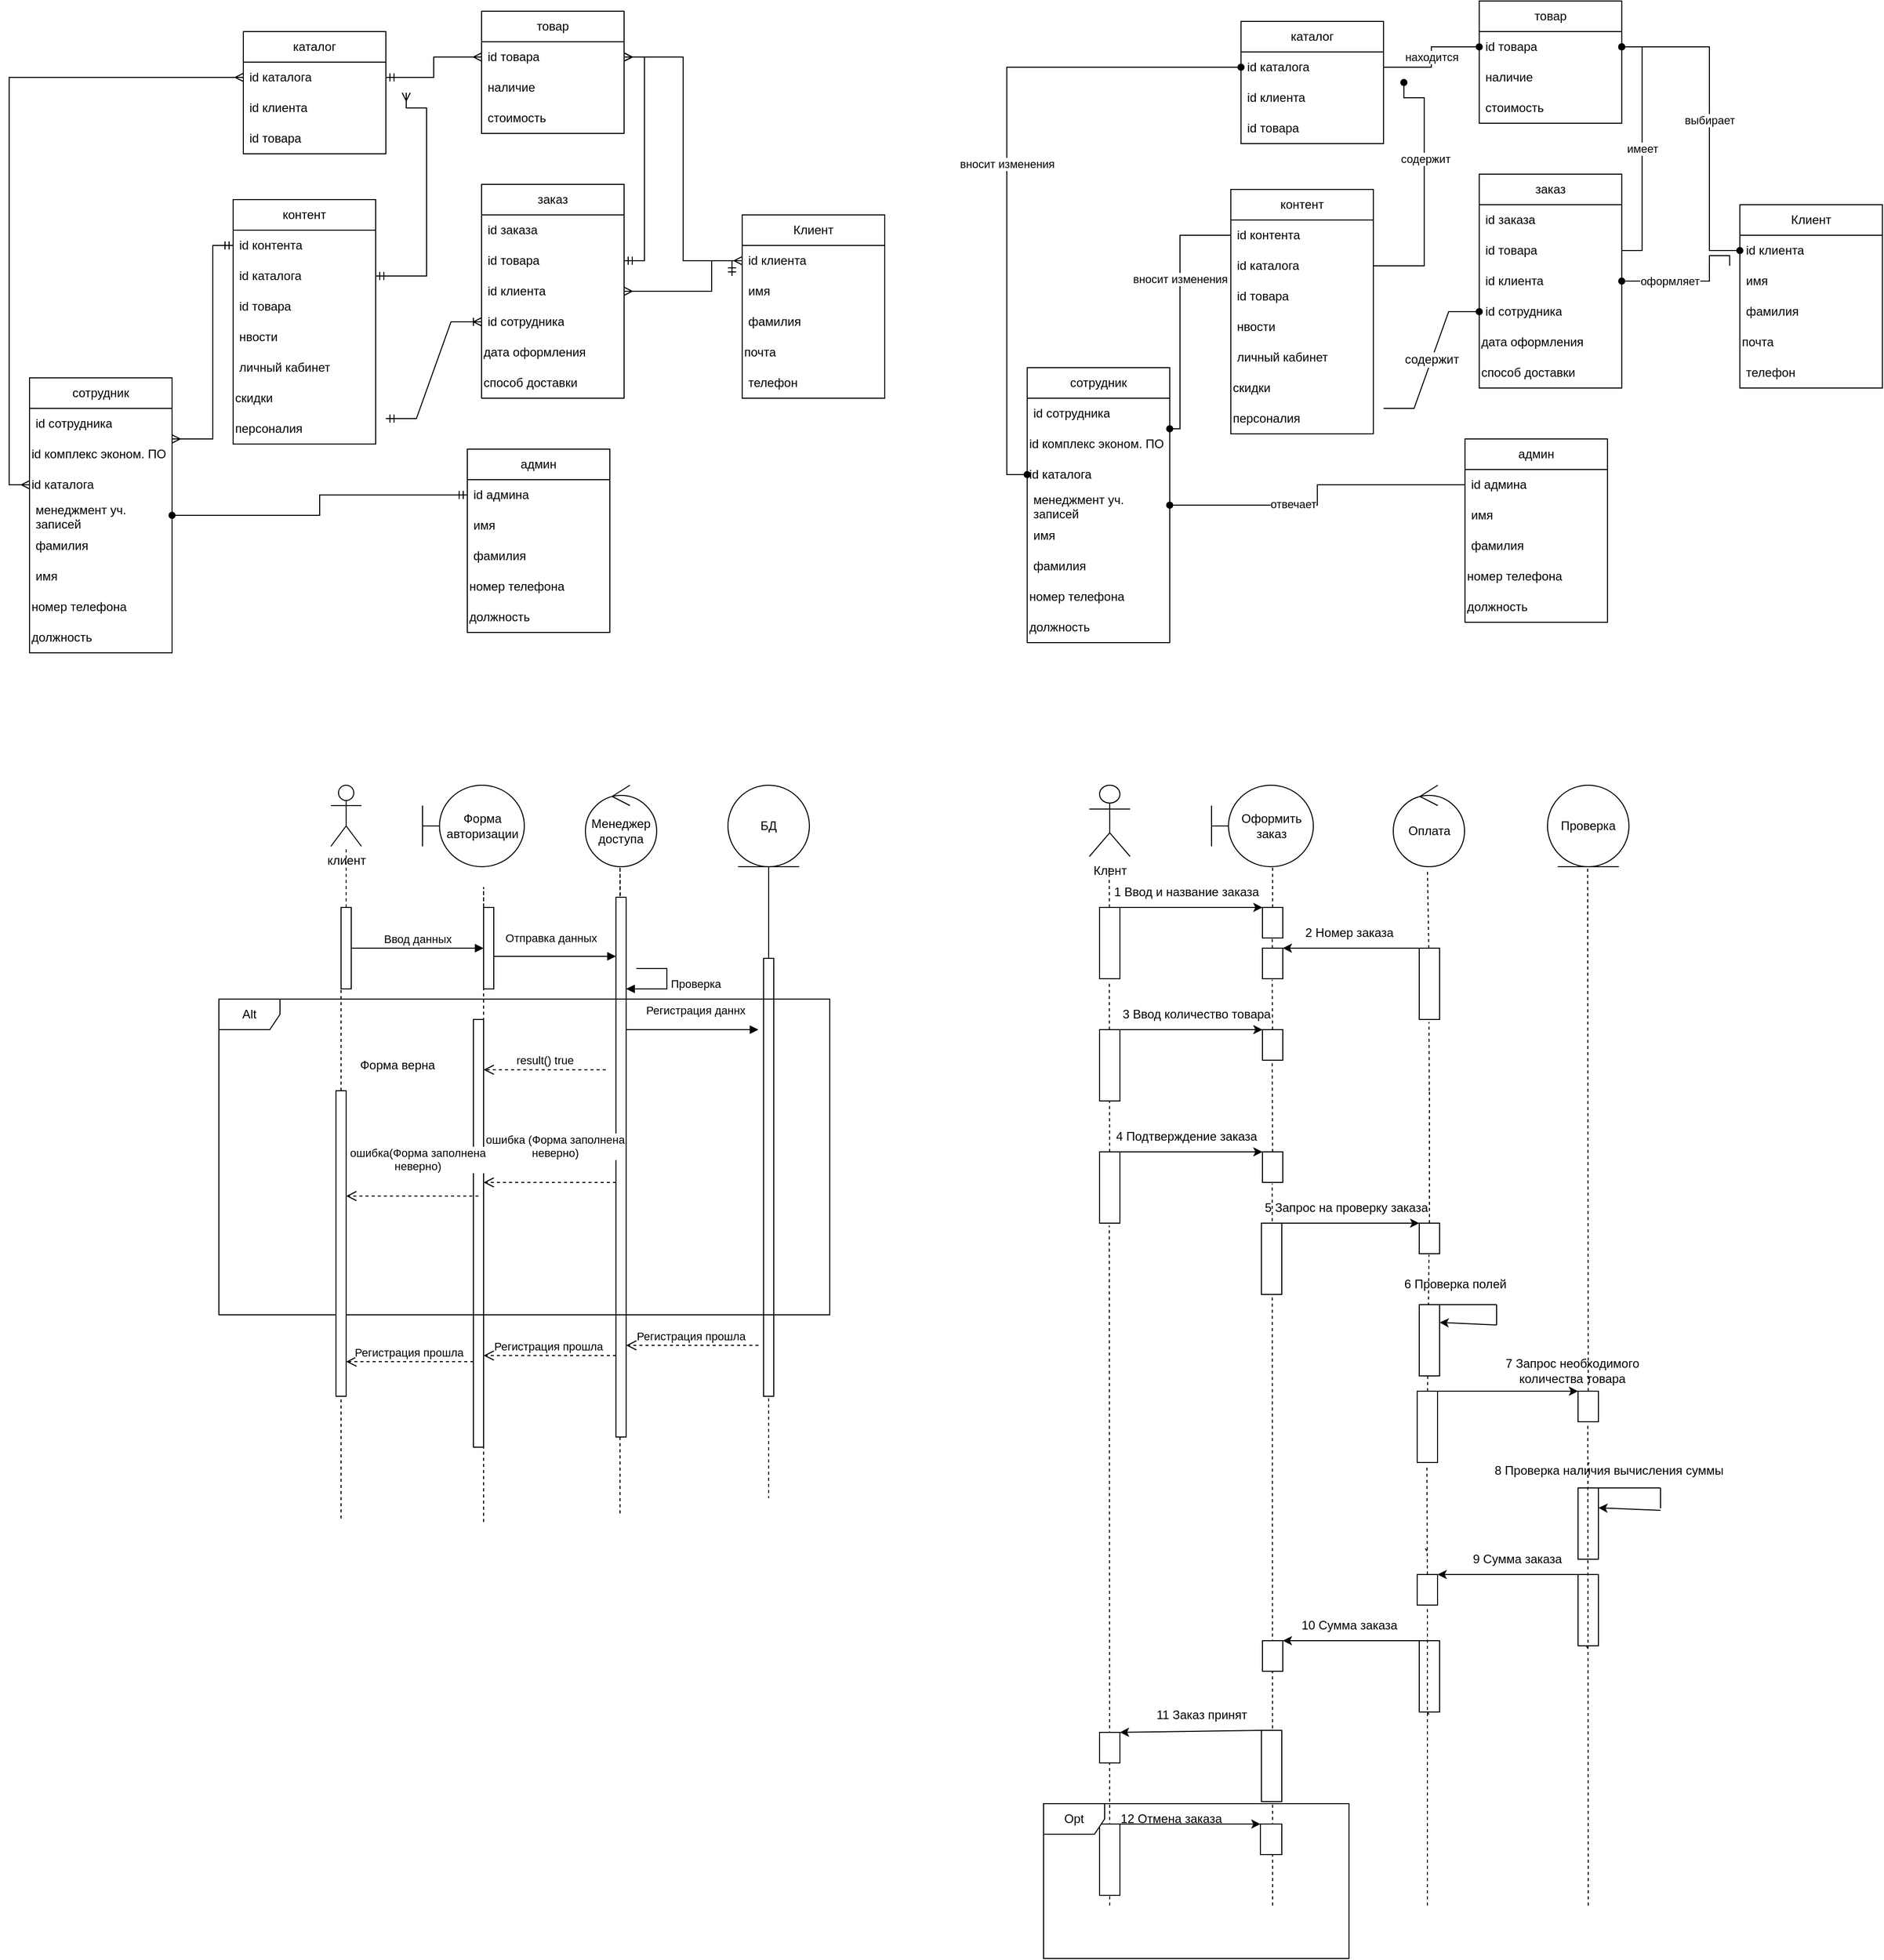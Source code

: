 <mxfile version="24.6.4" type="device">
  <diagram name="Страница — 1" id="9O3MCu8IIyaXXfVEf-Sb">
    <mxGraphModel dx="2711" dy="2539" grid="1" gridSize="10" guides="1" tooltips="1" connect="1" arrows="1" fold="1" page="1" pageScale="1" pageWidth="1169" pageHeight="1654" math="0" shadow="0">
      <root>
        <mxCell id="0" />
        <mxCell id="1" parent="0" />
        <mxCell id="5E39NEIYK46jYYsnsLjH-1" value="заказ" style="swimlane;fontStyle=0;childLayout=stackLayout;horizontal=1;startSize=30;horizontalStack=0;resizeParent=1;resizeParentMax=0;resizeLast=0;collapsible=1;marginBottom=0;whiteSpace=wrap;html=1;" vertex="1" parent="1">
          <mxGeometry x="1357.92" y="-500" width="140" height="210" as="geometry" />
        </mxCell>
        <mxCell id="5E39NEIYK46jYYsnsLjH-2" value="id заказа" style="text;strokeColor=none;fillColor=none;align=left;verticalAlign=middle;spacingLeft=4;spacingRight=4;overflow=hidden;points=[[0,0.5],[1,0.5]];portConstraint=eastwest;rotatable=0;whiteSpace=wrap;html=1;" vertex="1" parent="5E39NEIYK46jYYsnsLjH-1">
          <mxGeometry y="30" width="140" height="30" as="geometry" />
        </mxCell>
        <mxCell id="5E39NEIYK46jYYsnsLjH-3" value="id товара" style="text;strokeColor=none;fillColor=none;align=left;verticalAlign=middle;spacingLeft=4;spacingRight=4;overflow=hidden;points=[[0,0.5],[1,0.5]];portConstraint=eastwest;rotatable=0;whiteSpace=wrap;html=1;" vertex="1" parent="5E39NEIYK46jYYsnsLjH-1">
          <mxGeometry y="60" width="140" height="30" as="geometry" />
        </mxCell>
        <mxCell id="5E39NEIYK46jYYsnsLjH-4" value="id клиента" style="text;strokeColor=none;fillColor=none;align=left;verticalAlign=middle;spacingLeft=4;spacingRight=4;overflow=hidden;points=[[0,0.5],[1,0.5]];portConstraint=eastwest;rotatable=0;whiteSpace=wrap;html=1;" vertex="1" parent="5E39NEIYK46jYYsnsLjH-1">
          <mxGeometry y="90" width="140" height="30" as="geometry" />
        </mxCell>
        <mxCell id="5E39NEIYK46jYYsnsLjH-5" value="id сотрудника" style="text;strokeColor=none;fillColor=none;align=left;verticalAlign=middle;spacingLeft=4;spacingRight=4;overflow=hidden;points=[[0,0.5],[1,0.5]];portConstraint=eastwest;rotatable=0;whiteSpace=wrap;html=1;" vertex="1" parent="5E39NEIYK46jYYsnsLjH-1">
          <mxGeometry y="120" width="140" height="30" as="geometry" />
        </mxCell>
        <mxCell id="5E39NEIYK46jYYsnsLjH-6" value="дата оформления" style="text;strokeColor=none;align=left;fillColor=none;html=1;verticalAlign=middle;whiteSpace=wrap;rounded=0;" vertex="1" parent="5E39NEIYK46jYYsnsLjH-1">
          <mxGeometry y="150" width="140" height="30" as="geometry" />
        </mxCell>
        <mxCell id="5E39NEIYK46jYYsnsLjH-7" value="способ доставки" style="text;strokeColor=none;align=left;fillColor=none;html=1;verticalAlign=middle;whiteSpace=wrap;rounded=0;" vertex="1" parent="5E39NEIYK46jYYsnsLjH-1">
          <mxGeometry y="180" width="140" height="30" as="geometry" />
        </mxCell>
        <mxCell id="5E39NEIYK46jYYsnsLjH-8" value="Клиент" style="swimlane;fontStyle=0;childLayout=stackLayout;horizontal=1;startSize=30;horizontalStack=0;resizeParent=1;resizeParentMax=0;resizeLast=0;collapsible=1;marginBottom=0;whiteSpace=wrap;html=1;" vertex="1" parent="1">
          <mxGeometry x="1613.92" y="-470" width="140" height="180" as="geometry" />
        </mxCell>
        <mxCell id="5E39NEIYK46jYYsnsLjH-9" value="id клиента" style="text;strokeColor=none;fillColor=none;align=left;verticalAlign=middle;spacingLeft=4;spacingRight=4;overflow=hidden;points=[[0,0.5],[1,0.5]];portConstraint=eastwest;rotatable=0;whiteSpace=wrap;html=1;" vertex="1" parent="5E39NEIYK46jYYsnsLjH-8">
          <mxGeometry y="30" width="140" height="30" as="geometry" />
        </mxCell>
        <mxCell id="5E39NEIYK46jYYsnsLjH-10" value="имя" style="text;strokeColor=none;fillColor=none;align=left;verticalAlign=middle;spacingLeft=4;spacingRight=4;overflow=hidden;points=[[0,0.5],[1,0.5]];portConstraint=eastwest;rotatable=0;whiteSpace=wrap;html=1;" vertex="1" parent="5E39NEIYK46jYYsnsLjH-8">
          <mxGeometry y="60" width="140" height="30" as="geometry" />
        </mxCell>
        <mxCell id="5E39NEIYK46jYYsnsLjH-11" value="фамилия" style="text;strokeColor=none;fillColor=none;align=left;verticalAlign=middle;spacingLeft=4;spacingRight=4;overflow=hidden;points=[[0,0.5],[1,0.5]];portConstraint=eastwest;rotatable=0;whiteSpace=wrap;html=1;" vertex="1" parent="5E39NEIYK46jYYsnsLjH-8">
          <mxGeometry y="90" width="140" height="30" as="geometry" />
        </mxCell>
        <mxCell id="5E39NEIYK46jYYsnsLjH-12" value="почта" style="text;strokeColor=none;align=left;fillColor=none;html=1;verticalAlign=middle;whiteSpace=wrap;rounded=0;" vertex="1" parent="5E39NEIYK46jYYsnsLjH-8">
          <mxGeometry y="120" width="140" height="30" as="geometry" />
        </mxCell>
        <mxCell id="5E39NEIYK46jYYsnsLjH-13" value="телефон" style="text;strokeColor=none;fillColor=none;align=left;verticalAlign=middle;spacingLeft=4;spacingRight=4;overflow=hidden;points=[[0,0.5],[1,0.5]];portConstraint=eastwest;rotatable=0;whiteSpace=wrap;html=1;" vertex="1" parent="5E39NEIYK46jYYsnsLjH-8">
          <mxGeometry y="150" width="140" height="30" as="geometry" />
        </mxCell>
        <mxCell id="5E39NEIYK46jYYsnsLjH-14" value="сотрудник" style="swimlane;fontStyle=0;childLayout=stackLayout;horizontal=1;startSize=30;horizontalStack=0;resizeParent=1;resizeParentMax=0;resizeLast=0;collapsible=1;marginBottom=0;whiteSpace=wrap;html=1;" vertex="1" parent="1">
          <mxGeometry x="913.92" y="-310" width="140" height="270" as="geometry" />
        </mxCell>
        <mxCell id="5E39NEIYK46jYYsnsLjH-15" value="id сотрудника" style="text;strokeColor=none;fillColor=none;align=left;verticalAlign=middle;spacingLeft=4;spacingRight=4;overflow=hidden;points=[[0,0.5],[1,0.5]];portConstraint=eastwest;rotatable=0;whiteSpace=wrap;html=1;" vertex="1" parent="5E39NEIYK46jYYsnsLjH-14">
          <mxGeometry y="30" width="140" height="30" as="geometry" />
        </mxCell>
        <mxCell id="5E39NEIYK46jYYsnsLjH-16" value="id комплекс эконом. ПО" style="text;strokeColor=none;align=left;fillColor=none;html=1;verticalAlign=middle;whiteSpace=wrap;rounded=0;" vertex="1" parent="5E39NEIYK46jYYsnsLjH-14">
          <mxGeometry y="60" width="140" height="30" as="geometry" />
        </mxCell>
        <mxCell id="5E39NEIYK46jYYsnsLjH-17" value="id каталога" style="text;strokeColor=none;align=left;fillColor=none;html=1;verticalAlign=middle;whiteSpace=wrap;rounded=0;" vertex="1" parent="5E39NEIYK46jYYsnsLjH-14">
          <mxGeometry y="90" width="140" height="30" as="geometry" />
        </mxCell>
        <mxCell id="5E39NEIYK46jYYsnsLjH-18" value="менеджмент уч. записей" style="text;strokeColor=none;fillColor=none;align=left;verticalAlign=middle;spacingLeft=4;spacingRight=4;overflow=hidden;points=[[0,0.5],[1,0.5]];portConstraint=eastwest;rotatable=0;whiteSpace=wrap;html=1;" vertex="1" parent="5E39NEIYK46jYYsnsLjH-14">
          <mxGeometry y="120" width="140" height="30" as="geometry" />
        </mxCell>
        <mxCell id="5E39NEIYK46jYYsnsLjH-19" value="имя" style="text;strokeColor=none;fillColor=none;align=left;verticalAlign=middle;spacingLeft=4;spacingRight=4;overflow=hidden;points=[[0,0.5],[1,0.5]];portConstraint=eastwest;rotatable=0;whiteSpace=wrap;html=1;" vertex="1" parent="5E39NEIYK46jYYsnsLjH-14">
          <mxGeometry y="150" width="140" height="30" as="geometry" />
        </mxCell>
        <mxCell id="5E39NEIYK46jYYsnsLjH-20" value="фамилия" style="text;strokeColor=none;fillColor=none;align=left;verticalAlign=middle;spacingLeft=4;spacingRight=4;overflow=hidden;points=[[0,0.5],[1,0.5]];portConstraint=eastwest;rotatable=0;whiteSpace=wrap;html=1;" vertex="1" parent="5E39NEIYK46jYYsnsLjH-14">
          <mxGeometry y="180" width="140" height="30" as="geometry" />
        </mxCell>
        <mxCell id="5E39NEIYK46jYYsnsLjH-21" value="номер телефона" style="text;strokeColor=none;align=left;fillColor=none;html=1;verticalAlign=middle;whiteSpace=wrap;rounded=0;" vertex="1" parent="5E39NEIYK46jYYsnsLjH-14">
          <mxGeometry y="210" width="140" height="30" as="geometry" />
        </mxCell>
        <mxCell id="5E39NEIYK46jYYsnsLjH-22" value="должность" style="text;strokeColor=none;align=left;fillColor=none;html=1;verticalAlign=middle;whiteSpace=wrap;rounded=0;" vertex="1" parent="5E39NEIYK46jYYsnsLjH-14">
          <mxGeometry y="240" width="140" height="30" as="geometry" />
        </mxCell>
        <mxCell id="5E39NEIYK46jYYsnsLjH-23" value="содержит" style="edgeStyle=entityRelationEdgeStyle;fontSize=12;html=1;endArrow=oval;startArrow=none;rounded=0;entryX=0;entryY=0.5;entryDx=0;entryDy=0;startFill=0;endFill=1;" edge="1" parent="1" target="5E39NEIYK46jYYsnsLjH-5">
          <mxGeometry width="100" height="100" relative="1" as="geometry">
            <mxPoint x="1263.92" y="-270" as="sourcePoint" />
            <mxPoint x="1486.38" y="-426" as="targetPoint" />
            <Array as="points">
              <mxPoint x="1547.79" y="-507.88" />
              <mxPoint x="1572.8" y="-452.88" />
              <mxPoint x="1532.8" y="-442.88" />
              <mxPoint x="1527.79" y="-527.88" />
              <mxPoint x="1537.79" y="-527.88" />
            </Array>
          </mxGeometry>
        </mxCell>
        <mxCell id="5E39NEIYK46jYYsnsLjH-24" value="админ" style="swimlane;fontStyle=0;childLayout=stackLayout;horizontal=1;startSize=30;horizontalStack=0;resizeParent=1;resizeParentMax=0;resizeLast=0;collapsible=1;marginBottom=0;whiteSpace=wrap;html=1;" vertex="1" parent="1">
          <mxGeometry x="1343.92" y="-240" width="140" height="180" as="geometry" />
        </mxCell>
        <mxCell id="5E39NEIYK46jYYsnsLjH-25" value="id админа" style="text;strokeColor=none;fillColor=none;align=left;verticalAlign=middle;spacingLeft=4;spacingRight=4;overflow=hidden;points=[[0,0.5],[1,0.5]];portConstraint=eastwest;rotatable=0;whiteSpace=wrap;html=1;" vertex="1" parent="5E39NEIYK46jYYsnsLjH-24">
          <mxGeometry y="30" width="140" height="30" as="geometry" />
        </mxCell>
        <mxCell id="5E39NEIYK46jYYsnsLjH-26" value="имя" style="text;strokeColor=none;fillColor=none;align=left;verticalAlign=middle;spacingLeft=4;spacingRight=4;overflow=hidden;points=[[0,0.5],[1,0.5]];portConstraint=eastwest;rotatable=0;whiteSpace=wrap;html=1;" vertex="1" parent="5E39NEIYK46jYYsnsLjH-24">
          <mxGeometry y="60" width="140" height="30" as="geometry" />
        </mxCell>
        <mxCell id="5E39NEIYK46jYYsnsLjH-27" value="фамилия" style="text;strokeColor=none;fillColor=none;align=left;verticalAlign=middle;spacingLeft=4;spacingRight=4;overflow=hidden;points=[[0,0.5],[1,0.5]];portConstraint=eastwest;rotatable=0;whiteSpace=wrap;html=1;" vertex="1" parent="5E39NEIYK46jYYsnsLjH-24">
          <mxGeometry y="90" width="140" height="30" as="geometry" />
        </mxCell>
        <mxCell id="5E39NEIYK46jYYsnsLjH-28" value="номер телефона" style="text;strokeColor=none;align=left;fillColor=none;html=1;verticalAlign=middle;whiteSpace=wrap;rounded=0;" vertex="1" parent="5E39NEIYK46jYYsnsLjH-24">
          <mxGeometry y="120" width="140" height="30" as="geometry" />
        </mxCell>
        <mxCell id="5E39NEIYK46jYYsnsLjH-29" value="должность" style="text;strokeColor=none;align=left;fillColor=none;html=1;verticalAlign=middle;whiteSpace=wrap;rounded=0;" vertex="1" parent="5E39NEIYK46jYYsnsLjH-24">
          <mxGeometry y="150" width="140" height="30" as="geometry" />
        </mxCell>
        <mxCell id="5E39NEIYK46jYYsnsLjH-30" value="каталог" style="swimlane;fontStyle=0;childLayout=stackLayout;horizontal=1;startSize=30;horizontalStack=0;resizeParent=1;resizeParentMax=0;resizeLast=0;collapsible=1;marginBottom=0;whiteSpace=wrap;html=1;" vertex="1" parent="1">
          <mxGeometry x="1123.92" y="-650" width="140" height="120" as="geometry" />
        </mxCell>
        <mxCell id="5E39NEIYK46jYYsnsLjH-31" value="id каталога" style="text;strokeColor=none;fillColor=none;align=left;verticalAlign=middle;spacingLeft=4;spacingRight=4;overflow=hidden;points=[[0,0.5],[1,0.5]];portConstraint=eastwest;rotatable=0;whiteSpace=wrap;html=1;" vertex="1" parent="5E39NEIYK46jYYsnsLjH-30">
          <mxGeometry y="30" width="140" height="30" as="geometry" />
        </mxCell>
        <mxCell id="5E39NEIYK46jYYsnsLjH-32" value="id клиента" style="text;strokeColor=none;fillColor=none;align=left;verticalAlign=middle;spacingLeft=4;spacingRight=4;overflow=hidden;points=[[0,0.5],[1,0.5]];portConstraint=eastwest;rotatable=0;whiteSpace=wrap;html=1;" vertex="1" parent="5E39NEIYK46jYYsnsLjH-30">
          <mxGeometry y="60" width="140" height="30" as="geometry" />
        </mxCell>
        <mxCell id="5E39NEIYK46jYYsnsLjH-33" value="id товара" style="text;strokeColor=none;fillColor=none;align=left;verticalAlign=middle;spacingLeft=4;spacingRight=4;overflow=hidden;points=[[0,0.5],[1,0.5]];portConstraint=eastwest;rotatable=0;whiteSpace=wrap;html=1;" vertex="1" parent="5E39NEIYK46jYYsnsLjH-30">
          <mxGeometry y="90" width="140" height="30" as="geometry" />
        </mxCell>
        <mxCell id="5E39NEIYK46jYYsnsLjH-34" value="товар" style="swimlane;fontStyle=0;childLayout=stackLayout;horizontal=1;startSize=30;horizontalStack=0;resizeParent=1;resizeParentMax=0;resizeLast=0;collapsible=1;marginBottom=0;whiteSpace=wrap;html=1;" vertex="1" parent="1">
          <mxGeometry x="1357.92" y="-670" width="140" height="120" as="geometry" />
        </mxCell>
        <mxCell id="5E39NEIYK46jYYsnsLjH-35" value="id товара" style="text;strokeColor=none;fillColor=none;align=left;verticalAlign=middle;spacingLeft=4;spacingRight=4;overflow=hidden;points=[[0,0.5],[1,0.5]];portConstraint=eastwest;rotatable=0;whiteSpace=wrap;html=1;" vertex="1" parent="5E39NEIYK46jYYsnsLjH-34">
          <mxGeometry y="30" width="140" height="30" as="geometry" />
        </mxCell>
        <mxCell id="5E39NEIYK46jYYsnsLjH-36" value="наличие" style="text;strokeColor=none;fillColor=none;align=left;verticalAlign=middle;spacingLeft=4;spacingRight=4;overflow=hidden;points=[[0,0.5],[1,0.5]];portConstraint=eastwest;rotatable=0;whiteSpace=wrap;html=1;" vertex="1" parent="5E39NEIYK46jYYsnsLjH-34">
          <mxGeometry y="60" width="140" height="30" as="geometry" />
        </mxCell>
        <mxCell id="5E39NEIYK46jYYsnsLjH-37" value="стоимость" style="text;strokeColor=none;fillColor=none;align=left;verticalAlign=middle;spacingLeft=4;spacingRight=4;overflow=hidden;points=[[0,0.5],[1,0.5]];portConstraint=eastwest;rotatable=0;whiteSpace=wrap;html=1;" vertex="1" parent="5E39NEIYK46jYYsnsLjH-34">
          <mxGeometry y="90" width="140" height="30" as="geometry" />
        </mxCell>
        <mxCell id="5E39NEIYK46jYYsnsLjH-38" style="edgeStyle=orthogonalEdgeStyle;rounded=0;orthogonalLoop=1;jettySize=auto;html=1;startArrow=none;startFill=0;endArrow=oval;endFill=1;entryX=1;entryY=0.5;entryDx=0;entryDy=0;" edge="1" parent="1" target="5E39NEIYK46jYYsnsLjH-4">
          <mxGeometry relative="1" as="geometry">
            <mxPoint x="1543.92" y="-425" as="targetPoint" />
            <mxPoint x="1603.92" y="-410" as="sourcePoint" />
            <Array as="points">
              <mxPoint x="1604" y="-420" />
              <mxPoint x="1584" y="-420" />
              <mxPoint x="1584" y="-395" />
            </Array>
          </mxGeometry>
        </mxCell>
        <mxCell id="5E39NEIYK46jYYsnsLjH-39" value="оформляет" style="edgeLabel;html=1;align=center;verticalAlign=middle;resizable=0;points=[];" vertex="1" connectable="0" parent="5E39NEIYK46jYYsnsLjH-38">
          <mxGeometry x="0.338" relative="1" as="geometry">
            <mxPoint as="offset" />
          </mxGeometry>
        </mxCell>
        <mxCell id="5E39NEIYK46jYYsnsLjH-40" value="имеет" style="edgeStyle=orthogonalEdgeStyle;rounded=0;orthogonalLoop=1;jettySize=auto;html=1;exitX=1;exitY=0.5;exitDx=0;exitDy=0;startArrow=none;startFill=0;endArrow=oval;endFill=1;" edge="1" parent="1" source="5E39NEIYK46jYYsnsLjH-3" target="5E39NEIYK46jYYsnsLjH-35">
          <mxGeometry relative="1" as="geometry" />
        </mxCell>
        <mxCell id="5E39NEIYK46jYYsnsLjH-41" value="находится" style="edgeStyle=orthogonalEdgeStyle;rounded=0;orthogonalLoop=1;jettySize=auto;html=1;exitX=1;exitY=0.5;exitDx=0;exitDy=0;entryX=0;entryY=0.5;entryDx=0;entryDy=0;startArrow=none;startFill=0;endArrow=oval;endFill=1;" edge="1" parent="1" source="5E39NEIYK46jYYsnsLjH-31" target="5E39NEIYK46jYYsnsLjH-35">
          <mxGeometry relative="1" as="geometry" />
        </mxCell>
        <mxCell id="5E39NEIYK46jYYsnsLjH-42" style="edgeStyle=orthogonalEdgeStyle;rounded=0;orthogonalLoop=1;jettySize=auto;html=1;exitX=0;exitY=0.5;exitDx=0;exitDy=0;entryX=1;entryY=0;entryDx=0;entryDy=0;startArrow=none;startFill=0;endArrow=oval;endFill=1;" edge="1" parent="1" source="5E39NEIYK46jYYsnsLjH-45" target="5E39NEIYK46jYYsnsLjH-16">
          <mxGeometry relative="1" as="geometry">
            <Array as="points">
              <mxPoint x="1064" y="-440" />
              <mxPoint x="1064" y="-250" />
            </Array>
          </mxGeometry>
        </mxCell>
        <mxCell id="5E39NEIYK46jYYsnsLjH-43" value="вносит изменения" style="edgeLabel;html=1;align=center;verticalAlign=middle;resizable=0;points=[];" vertex="1" connectable="0" parent="5E39NEIYK46jYYsnsLjH-42">
          <mxGeometry x="-0.257" relative="1" as="geometry">
            <mxPoint as="offset" />
          </mxGeometry>
        </mxCell>
        <mxCell id="5E39NEIYK46jYYsnsLjH-44" value="контент" style="swimlane;fontStyle=0;childLayout=stackLayout;horizontal=1;startSize=30;horizontalStack=0;resizeParent=1;resizeParentMax=0;resizeLast=0;collapsible=1;marginBottom=0;whiteSpace=wrap;html=1;" vertex="1" parent="1">
          <mxGeometry x="1113.92" y="-485" width="140" height="240" as="geometry" />
        </mxCell>
        <mxCell id="5E39NEIYK46jYYsnsLjH-45" value="id контента" style="text;strokeColor=none;fillColor=none;align=left;verticalAlign=middle;spacingLeft=4;spacingRight=4;overflow=hidden;points=[[0,0.5],[1,0.5]];portConstraint=eastwest;rotatable=0;whiteSpace=wrap;html=1;" vertex="1" parent="5E39NEIYK46jYYsnsLjH-44">
          <mxGeometry y="30" width="140" height="30" as="geometry" />
        </mxCell>
        <mxCell id="5E39NEIYK46jYYsnsLjH-46" value="id каталога" style="text;strokeColor=none;fillColor=none;align=left;verticalAlign=middle;spacingLeft=4;spacingRight=4;overflow=hidden;points=[[0,0.5],[1,0.5]];portConstraint=eastwest;rotatable=0;whiteSpace=wrap;html=1;" vertex="1" parent="5E39NEIYK46jYYsnsLjH-44">
          <mxGeometry y="60" width="140" height="30" as="geometry" />
        </mxCell>
        <mxCell id="5E39NEIYK46jYYsnsLjH-47" value="id товара" style="text;strokeColor=none;fillColor=none;align=left;verticalAlign=middle;spacingLeft=4;spacingRight=4;overflow=hidden;points=[[0,0.5],[1,0.5]];portConstraint=eastwest;rotatable=0;whiteSpace=wrap;html=1;" vertex="1" parent="5E39NEIYK46jYYsnsLjH-44">
          <mxGeometry y="90" width="140" height="30" as="geometry" />
        </mxCell>
        <mxCell id="5E39NEIYK46jYYsnsLjH-48" value="нвости" style="text;strokeColor=none;fillColor=none;align=left;verticalAlign=middle;spacingLeft=4;spacingRight=4;overflow=hidden;points=[[0,0.5],[1,0.5]];portConstraint=eastwest;rotatable=0;whiteSpace=wrap;html=1;" vertex="1" parent="5E39NEIYK46jYYsnsLjH-44">
          <mxGeometry y="120" width="140" height="30" as="geometry" />
        </mxCell>
        <mxCell id="5E39NEIYK46jYYsnsLjH-49" value="личный кабинет" style="text;strokeColor=none;fillColor=none;align=left;verticalAlign=middle;spacingLeft=4;spacingRight=4;overflow=hidden;points=[[0,0.5],[1,0.5]];portConstraint=eastwest;rotatable=0;whiteSpace=wrap;html=1;" vertex="1" parent="5E39NEIYK46jYYsnsLjH-44">
          <mxGeometry y="150" width="140" height="30" as="geometry" />
        </mxCell>
        <mxCell id="5E39NEIYK46jYYsnsLjH-50" value="скидки" style="text;strokeColor=none;align=left;fillColor=none;html=1;verticalAlign=middle;whiteSpace=wrap;rounded=0;" vertex="1" parent="5E39NEIYK46jYYsnsLjH-44">
          <mxGeometry y="180" width="140" height="30" as="geometry" />
        </mxCell>
        <mxCell id="5E39NEIYK46jYYsnsLjH-51" value="персоналия" style="text;strokeColor=none;align=left;fillColor=none;html=1;verticalAlign=middle;whiteSpace=wrap;rounded=0;" vertex="1" parent="5E39NEIYK46jYYsnsLjH-44">
          <mxGeometry y="210" width="140" height="30" as="geometry" />
        </mxCell>
        <mxCell id="5E39NEIYK46jYYsnsLjH-52" value="вносит изменения" style="edgeStyle=orthogonalEdgeStyle;rounded=0;orthogonalLoop=1;jettySize=auto;html=1;exitX=0;exitY=0.5;exitDx=0;exitDy=0;entryX=0;entryY=0.5;entryDx=0;entryDy=0;startArrow=oval;startFill=1;endArrow=oval;endFill=1;" edge="1" parent="1" source="5E39NEIYK46jYYsnsLjH-17" target="5E39NEIYK46jYYsnsLjH-31">
          <mxGeometry relative="1" as="geometry" />
        </mxCell>
        <mxCell id="5E39NEIYK46jYYsnsLjH-53" value="выбирает" style="edgeStyle=orthogonalEdgeStyle;rounded=0;orthogonalLoop=1;jettySize=auto;html=1;exitX=0;exitY=0.5;exitDx=0;exitDy=0;entryX=1;entryY=0.5;entryDx=0;entryDy=0;startArrow=oval;startFill=1;endArrow=oval;endFill=1;" edge="1" parent="1" source="5E39NEIYK46jYYsnsLjH-9" target="5E39NEIYK46jYYsnsLjH-35">
          <mxGeometry relative="1" as="geometry">
            <Array as="points">
              <mxPoint x="1584" y="-425" />
              <mxPoint x="1584" y="-625" />
            </Array>
          </mxGeometry>
        </mxCell>
        <mxCell id="5E39NEIYK46jYYsnsLjH-54" style="edgeStyle=orthogonalEdgeStyle;rounded=0;orthogonalLoop=1;jettySize=auto;html=1;exitX=1;exitY=0.5;exitDx=0;exitDy=0;startArrow=none;startFill=0;endArrow=oval;endFill=1;" edge="1" parent="1" source="5E39NEIYK46jYYsnsLjH-46">
          <mxGeometry relative="1" as="geometry">
            <mxPoint x="1283.92" y="-590" as="targetPoint" />
            <Array as="points">
              <mxPoint x="1303.92" y="-410" />
              <mxPoint x="1303.92" y="-575" />
            </Array>
          </mxGeometry>
        </mxCell>
        <mxCell id="5E39NEIYK46jYYsnsLjH-55" value="содержит" style="edgeLabel;html=1;align=center;verticalAlign=middle;resizable=0;points=[];" vertex="1" connectable="0" parent="5E39NEIYK46jYYsnsLjH-54">
          <mxGeometry x="0.251" y="-1" relative="1" as="geometry">
            <mxPoint y="1" as="offset" />
          </mxGeometry>
        </mxCell>
        <mxCell id="5E39NEIYK46jYYsnsLjH-56" style="edgeStyle=orthogonalEdgeStyle;rounded=0;orthogonalLoop=1;jettySize=auto;html=1;exitX=0;exitY=0.5;exitDx=0;exitDy=0;entryX=1;entryY=0.5;entryDx=0;entryDy=0;endArrow=oval;endFill=1;" edge="1" parent="1" source="5E39NEIYK46jYYsnsLjH-25" target="5E39NEIYK46jYYsnsLjH-18">
          <mxGeometry relative="1" as="geometry" />
        </mxCell>
        <mxCell id="5E39NEIYK46jYYsnsLjH-57" value="отвечает" style="edgeLabel;html=1;align=center;verticalAlign=middle;resizable=0;points=[];" vertex="1" connectable="0" parent="5E39NEIYK46jYYsnsLjH-56">
          <mxGeometry x="0.223" y="-1" relative="1" as="geometry">
            <mxPoint as="offset" />
          </mxGeometry>
        </mxCell>
        <mxCell id="5E39NEIYK46jYYsnsLjH-58" value="заказ" style="swimlane;fontStyle=0;childLayout=stackLayout;horizontal=1;startSize=30;horizontalStack=0;resizeParent=1;resizeParentMax=0;resizeLast=0;collapsible=1;marginBottom=0;whiteSpace=wrap;html=1;" vertex="1" parent="1">
          <mxGeometry x="378" y="-490" width="140" height="210" as="geometry" />
        </mxCell>
        <mxCell id="5E39NEIYK46jYYsnsLjH-59" value="id заказа" style="text;strokeColor=none;fillColor=none;align=left;verticalAlign=middle;spacingLeft=4;spacingRight=4;overflow=hidden;points=[[0,0.5],[1,0.5]];portConstraint=eastwest;rotatable=0;whiteSpace=wrap;html=1;" vertex="1" parent="5E39NEIYK46jYYsnsLjH-58">
          <mxGeometry y="30" width="140" height="30" as="geometry" />
        </mxCell>
        <mxCell id="5E39NEIYK46jYYsnsLjH-60" value="id товара" style="text;strokeColor=none;fillColor=none;align=left;verticalAlign=middle;spacingLeft=4;spacingRight=4;overflow=hidden;points=[[0,0.5],[1,0.5]];portConstraint=eastwest;rotatable=0;whiteSpace=wrap;html=1;" vertex="1" parent="5E39NEIYK46jYYsnsLjH-58">
          <mxGeometry y="60" width="140" height="30" as="geometry" />
        </mxCell>
        <mxCell id="5E39NEIYK46jYYsnsLjH-61" value="id клиента" style="text;strokeColor=none;fillColor=none;align=left;verticalAlign=middle;spacingLeft=4;spacingRight=4;overflow=hidden;points=[[0,0.5],[1,0.5]];portConstraint=eastwest;rotatable=0;whiteSpace=wrap;html=1;" vertex="1" parent="5E39NEIYK46jYYsnsLjH-58">
          <mxGeometry y="90" width="140" height="30" as="geometry" />
        </mxCell>
        <mxCell id="5E39NEIYK46jYYsnsLjH-62" value="id сотрудника" style="text;strokeColor=none;fillColor=none;align=left;verticalAlign=middle;spacingLeft=4;spacingRight=4;overflow=hidden;points=[[0,0.5],[1,0.5]];portConstraint=eastwest;rotatable=0;whiteSpace=wrap;html=1;" vertex="1" parent="5E39NEIYK46jYYsnsLjH-58">
          <mxGeometry y="120" width="140" height="30" as="geometry" />
        </mxCell>
        <mxCell id="5E39NEIYK46jYYsnsLjH-63" value="дата оформления" style="text;strokeColor=none;align=left;fillColor=none;html=1;verticalAlign=middle;whiteSpace=wrap;rounded=0;" vertex="1" parent="5E39NEIYK46jYYsnsLjH-58">
          <mxGeometry y="150" width="140" height="30" as="geometry" />
        </mxCell>
        <mxCell id="5E39NEIYK46jYYsnsLjH-64" value="способ доставки" style="text;strokeColor=none;align=left;fillColor=none;html=1;verticalAlign=middle;whiteSpace=wrap;rounded=0;" vertex="1" parent="5E39NEIYK46jYYsnsLjH-58">
          <mxGeometry y="180" width="140" height="30" as="geometry" />
        </mxCell>
        <mxCell id="5E39NEIYK46jYYsnsLjH-65" value="Клиент" style="swimlane;fontStyle=0;childLayout=stackLayout;horizontal=1;startSize=30;horizontalStack=0;resizeParent=1;resizeParentMax=0;resizeLast=0;collapsible=1;marginBottom=0;whiteSpace=wrap;html=1;" vertex="1" parent="1">
          <mxGeometry x="634" y="-460" width="140" height="180" as="geometry" />
        </mxCell>
        <mxCell id="5E39NEIYK46jYYsnsLjH-66" value="id клиента" style="text;strokeColor=none;fillColor=none;align=left;verticalAlign=middle;spacingLeft=4;spacingRight=4;overflow=hidden;points=[[0,0.5],[1,0.5]];portConstraint=eastwest;rotatable=0;whiteSpace=wrap;html=1;" vertex="1" parent="5E39NEIYK46jYYsnsLjH-65">
          <mxGeometry y="30" width="140" height="30" as="geometry" />
        </mxCell>
        <mxCell id="5E39NEIYK46jYYsnsLjH-67" value="имя" style="text;strokeColor=none;fillColor=none;align=left;verticalAlign=middle;spacingLeft=4;spacingRight=4;overflow=hidden;points=[[0,0.5],[1,0.5]];portConstraint=eastwest;rotatable=0;whiteSpace=wrap;html=1;" vertex="1" parent="5E39NEIYK46jYYsnsLjH-65">
          <mxGeometry y="60" width="140" height="30" as="geometry" />
        </mxCell>
        <mxCell id="5E39NEIYK46jYYsnsLjH-68" value="фамилия" style="text;strokeColor=none;fillColor=none;align=left;verticalAlign=middle;spacingLeft=4;spacingRight=4;overflow=hidden;points=[[0,0.5],[1,0.5]];portConstraint=eastwest;rotatable=0;whiteSpace=wrap;html=1;" vertex="1" parent="5E39NEIYK46jYYsnsLjH-65">
          <mxGeometry y="90" width="140" height="30" as="geometry" />
        </mxCell>
        <mxCell id="5E39NEIYK46jYYsnsLjH-69" value="почта" style="text;strokeColor=none;align=left;fillColor=none;html=1;verticalAlign=middle;whiteSpace=wrap;rounded=0;" vertex="1" parent="5E39NEIYK46jYYsnsLjH-65">
          <mxGeometry y="120" width="140" height="30" as="geometry" />
        </mxCell>
        <mxCell id="5E39NEIYK46jYYsnsLjH-70" value="телефон" style="text;strokeColor=none;fillColor=none;align=left;verticalAlign=middle;spacingLeft=4;spacingRight=4;overflow=hidden;points=[[0,0.5],[1,0.5]];portConstraint=eastwest;rotatable=0;whiteSpace=wrap;html=1;" vertex="1" parent="5E39NEIYK46jYYsnsLjH-65">
          <mxGeometry y="150" width="140" height="30" as="geometry" />
        </mxCell>
        <mxCell id="5E39NEIYK46jYYsnsLjH-71" value="сотрудник" style="swimlane;fontStyle=0;childLayout=stackLayout;horizontal=1;startSize=30;horizontalStack=0;resizeParent=1;resizeParentMax=0;resizeLast=0;collapsible=1;marginBottom=0;whiteSpace=wrap;html=1;" vertex="1" parent="1">
          <mxGeometry x="-66" y="-300" width="140" height="270" as="geometry" />
        </mxCell>
        <mxCell id="5E39NEIYK46jYYsnsLjH-72" value="id сотрудника" style="text;strokeColor=none;fillColor=none;align=left;verticalAlign=middle;spacingLeft=4;spacingRight=4;overflow=hidden;points=[[0,0.5],[1,0.5]];portConstraint=eastwest;rotatable=0;whiteSpace=wrap;html=1;" vertex="1" parent="5E39NEIYK46jYYsnsLjH-71">
          <mxGeometry y="30" width="140" height="30" as="geometry" />
        </mxCell>
        <mxCell id="5E39NEIYK46jYYsnsLjH-73" value="id комплекс эконом. ПО" style="text;strokeColor=none;align=left;fillColor=none;html=1;verticalAlign=middle;whiteSpace=wrap;rounded=0;" vertex="1" parent="5E39NEIYK46jYYsnsLjH-71">
          <mxGeometry y="60" width="140" height="30" as="geometry" />
        </mxCell>
        <mxCell id="5E39NEIYK46jYYsnsLjH-74" value="id каталога" style="text;strokeColor=none;align=left;fillColor=none;html=1;verticalAlign=middle;whiteSpace=wrap;rounded=0;" vertex="1" parent="5E39NEIYK46jYYsnsLjH-71">
          <mxGeometry y="90" width="140" height="30" as="geometry" />
        </mxCell>
        <mxCell id="5E39NEIYK46jYYsnsLjH-75" value="менеджмент уч. записей" style="text;strokeColor=none;fillColor=none;align=left;verticalAlign=middle;spacingLeft=4;spacingRight=4;overflow=hidden;points=[[0,0.5],[1,0.5]];portConstraint=eastwest;rotatable=0;whiteSpace=wrap;html=1;" vertex="1" parent="5E39NEIYK46jYYsnsLjH-71">
          <mxGeometry y="120" width="140" height="30" as="geometry" />
        </mxCell>
        <mxCell id="5E39NEIYK46jYYsnsLjH-76" value="фамилия" style="text;strokeColor=none;fillColor=none;align=left;verticalAlign=middle;spacingLeft=4;spacingRight=4;overflow=hidden;points=[[0,0.5],[1,0.5]];portConstraint=eastwest;rotatable=0;whiteSpace=wrap;html=1;" vertex="1" parent="5E39NEIYK46jYYsnsLjH-71">
          <mxGeometry y="150" width="140" height="30" as="geometry" />
        </mxCell>
        <mxCell id="5E39NEIYK46jYYsnsLjH-77" value="имя" style="text;strokeColor=none;fillColor=none;align=left;verticalAlign=middle;spacingLeft=4;spacingRight=4;overflow=hidden;points=[[0,0.5],[1,0.5]];portConstraint=eastwest;rotatable=0;whiteSpace=wrap;html=1;" vertex="1" parent="5E39NEIYK46jYYsnsLjH-71">
          <mxGeometry y="180" width="140" height="30" as="geometry" />
        </mxCell>
        <mxCell id="5E39NEIYK46jYYsnsLjH-78" value="номер телефона" style="text;strokeColor=none;align=left;fillColor=none;html=1;verticalAlign=middle;whiteSpace=wrap;rounded=0;" vertex="1" parent="5E39NEIYK46jYYsnsLjH-71">
          <mxGeometry y="210" width="140" height="30" as="geometry" />
        </mxCell>
        <mxCell id="5E39NEIYK46jYYsnsLjH-79" value="должность" style="text;strokeColor=none;align=left;fillColor=none;html=1;verticalAlign=middle;whiteSpace=wrap;rounded=0;" vertex="1" parent="5E39NEIYK46jYYsnsLjH-71">
          <mxGeometry y="240" width="140" height="30" as="geometry" />
        </mxCell>
        <mxCell id="5E39NEIYK46jYYsnsLjH-80" value="" style="edgeStyle=entityRelationEdgeStyle;fontSize=12;html=1;endArrow=ERoneToMany;startArrow=ERmandOne;rounded=0;entryX=0;entryY=0.5;entryDx=0;entryDy=0;" edge="1" parent="1" target="5E39NEIYK46jYYsnsLjH-62">
          <mxGeometry width="100" height="100" relative="1" as="geometry">
            <mxPoint x="284" y="-260" as="sourcePoint" />
            <mxPoint x="506.46" y="-416" as="targetPoint" />
            <Array as="points">
              <mxPoint x="567.87" y="-497.88" />
              <mxPoint x="592.88" y="-442.88" />
              <mxPoint x="552.88" y="-432.88" />
              <mxPoint x="547.87" y="-517.88" />
              <mxPoint x="557.87" y="-517.88" />
            </Array>
          </mxGeometry>
        </mxCell>
        <mxCell id="5E39NEIYK46jYYsnsLjH-81" value="админ" style="swimlane;fontStyle=0;childLayout=stackLayout;horizontal=1;startSize=30;horizontalStack=0;resizeParent=1;resizeParentMax=0;resizeLast=0;collapsible=1;marginBottom=0;whiteSpace=wrap;html=1;" vertex="1" parent="1">
          <mxGeometry x="364" y="-230" width="140" height="180" as="geometry" />
        </mxCell>
        <mxCell id="5E39NEIYK46jYYsnsLjH-82" value="id админа" style="text;strokeColor=none;fillColor=none;align=left;verticalAlign=middle;spacingLeft=4;spacingRight=4;overflow=hidden;points=[[0,0.5],[1,0.5]];portConstraint=eastwest;rotatable=0;whiteSpace=wrap;html=1;" vertex="1" parent="5E39NEIYK46jYYsnsLjH-81">
          <mxGeometry y="30" width="140" height="30" as="geometry" />
        </mxCell>
        <mxCell id="5E39NEIYK46jYYsnsLjH-83" value="имя" style="text;strokeColor=none;fillColor=none;align=left;verticalAlign=middle;spacingLeft=4;spacingRight=4;overflow=hidden;points=[[0,0.5],[1,0.5]];portConstraint=eastwest;rotatable=0;whiteSpace=wrap;html=1;" vertex="1" parent="5E39NEIYK46jYYsnsLjH-81">
          <mxGeometry y="60" width="140" height="30" as="geometry" />
        </mxCell>
        <mxCell id="5E39NEIYK46jYYsnsLjH-84" value="фамилия" style="text;strokeColor=none;fillColor=none;align=left;verticalAlign=middle;spacingLeft=4;spacingRight=4;overflow=hidden;points=[[0,0.5],[1,0.5]];portConstraint=eastwest;rotatable=0;whiteSpace=wrap;html=1;" vertex="1" parent="5E39NEIYK46jYYsnsLjH-81">
          <mxGeometry y="90" width="140" height="30" as="geometry" />
        </mxCell>
        <mxCell id="5E39NEIYK46jYYsnsLjH-85" value="номер телефона" style="text;strokeColor=none;align=left;fillColor=none;html=1;verticalAlign=middle;whiteSpace=wrap;rounded=0;" vertex="1" parent="5E39NEIYK46jYYsnsLjH-81">
          <mxGeometry y="120" width="140" height="30" as="geometry" />
        </mxCell>
        <mxCell id="5E39NEIYK46jYYsnsLjH-86" value="должность" style="text;strokeColor=none;align=left;fillColor=none;html=1;verticalAlign=middle;whiteSpace=wrap;rounded=0;" vertex="1" parent="5E39NEIYK46jYYsnsLjH-81">
          <mxGeometry y="150" width="140" height="30" as="geometry" />
        </mxCell>
        <mxCell id="5E39NEIYK46jYYsnsLjH-87" value="каталог" style="swimlane;fontStyle=0;childLayout=stackLayout;horizontal=1;startSize=30;horizontalStack=0;resizeParent=1;resizeParentMax=0;resizeLast=0;collapsible=1;marginBottom=0;whiteSpace=wrap;html=1;" vertex="1" parent="1">
          <mxGeometry x="144" y="-640" width="140" height="120" as="geometry" />
        </mxCell>
        <mxCell id="5E39NEIYK46jYYsnsLjH-88" value="id каталога" style="text;strokeColor=none;fillColor=none;align=left;verticalAlign=middle;spacingLeft=4;spacingRight=4;overflow=hidden;points=[[0,0.5],[1,0.5]];portConstraint=eastwest;rotatable=0;whiteSpace=wrap;html=1;" vertex="1" parent="5E39NEIYK46jYYsnsLjH-87">
          <mxGeometry y="30" width="140" height="30" as="geometry" />
        </mxCell>
        <mxCell id="5E39NEIYK46jYYsnsLjH-89" value="id клиента" style="text;strokeColor=none;fillColor=none;align=left;verticalAlign=middle;spacingLeft=4;spacingRight=4;overflow=hidden;points=[[0,0.5],[1,0.5]];portConstraint=eastwest;rotatable=0;whiteSpace=wrap;html=1;" vertex="1" parent="5E39NEIYK46jYYsnsLjH-87">
          <mxGeometry y="60" width="140" height="30" as="geometry" />
        </mxCell>
        <mxCell id="5E39NEIYK46jYYsnsLjH-90" value="id товара" style="text;strokeColor=none;fillColor=none;align=left;verticalAlign=middle;spacingLeft=4;spacingRight=4;overflow=hidden;points=[[0,0.5],[1,0.5]];portConstraint=eastwest;rotatable=0;whiteSpace=wrap;html=1;" vertex="1" parent="5E39NEIYK46jYYsnsLjH-87">
          <mxGeometry y="90" width="140" height="30" as="geometry" />
        </mxCell>
        <mxCell id="5E39NEIYK46jYYsnsLjH-91" value="товар" style="swimlane;fontStyle=0;childLayout=stackLayout;horizontal=1;startSize=30;horizontalStack=0;resizeParent=1;resizeParentMax=0;resizeLast=0;collapsible=1;marginBottom=0;whiteSpace=wrap;html=1;" vertex="1" parent="1">
          <mxGeometry x="378" y="-660" width="140" height="120" as="geometry" />
        </mxCell>
        <mxCell id="5E39NEIYK46jYYsnsLjH-92" value="id товара" style="text;strokeColor=none;fillColor=none;align=left;verticalAlign=middle;spacingLeft=4;spacingRight=4;overflow=hidden;points=[[0,0.5],[1,0.5]];portConstraint=eastwest;rotatable=0;whiteSpace=wrap;html=1;" vertex="1" parent="5E39NEIYK46jYYsnsLjH-91">
          <mxGeometry y="30" width="140" height="30" as="geometry" />
        </mxCell>
        <mxCell id="5E39NEIYK46jYYsnsLjH-93" value="наличие" style="text;strokeColor=none;fillColor=none;align=left;verticalAlign=middle;spacingLeft=4;spacingRight=4;overflow=hidden;points=[[0,0.5],[1,0.5]];portConstraint=eastwest;rotatable=0;whiteSpace=wrap;html=1;" vertex="1" parent="5E39NEIYK46jYYsnsLjH-91">
          <mxGeometry y="60" width="140" height="30" as="geometry" />
        </mxCell>
        <mxCell id="5E39NEIYK46jYYsnsLjH-94" value="стоимость" style="text;strokeColor=none;fillColor=none;align=left;verticalAlign=middle;spacingLeft=4;spacingRight=4;overflow=hidden;points=[[0,0.5],[1,0.5]];portConstraint=eastwest;rotatable=0;whiteSpace=wrap;html=1;" vertex="1" parent="5E39NEIYK46jYYsnsLjH-91">
          <mxGeometry y="90" width="140" height="30" as="geometry" />
        </mxCell>
        <mxCell id="5E39NEIYK46jYYsnsLjH-95" style="edgeStyle=orthogonalEdgeStyle;rounded=0;orthogonalLoop=1;jettySize=auto;html=1;startArrow=ERmandOne;startFill=0;endArrow=ERmany;endFill=0;entryX=1;entryY=0.5;entryDx=0;entryDy=0;" edge="1" parent="1" target="5E39NEIYK46jYYsnsLjH-61">
          <mxGeometry relative="1" as="geometry">
            <mxPoint x="564" y="-415" as="targetPoint" />
            <mxPoint x="624" y="-400" as="sourcePoint" />
            <Array as="points">
              <mxPoint x="604" y="-415" />
              <mxPoint x="604" y="-385" />
            </Array>
          </mxGeometry>
        </mxCell>
        <mxCell id="5E39NEIYK46jYYsnsLjH-96" style="edgeStyle=orthogonalEdgeStyle;rounded=0;orthogonalLoop=1;jettySize=auto;html=1;exitX=1;exitY=0.5;exitDx=0;exitDy=0;startArrow=ERmandOne;startFill=0;endArrow=ERmany;endFill=0;" edge="1" parent="1" source="5E39NEIYK46jYYsnsLjH-60" target="5E39NEIYK46jYYsnsLjH-92">
          <mxGeometry relative="1" as="geometry" />
        </mxCell>
        <mxCell id="5E39NEIYK46jYYsnsLjH-97" style="edgeStyle=orthogonalEdgeStyle;rounded=0;orthogonalLoop=1;jettySize=auto;html=1;exitX=1;exitY=0.5;exitDx=0;exitDy=0;entryX=0;entryY=0.5;entryDx=0;entryDy=0;startArrow=ERmandOne;startFill=0;endArrow=ERmany;endFill=0;" edge="1" parent="1" source="5E39NEIYK46jYYsnsLjH-88" target="5E39NEIYK46jYYsnsLjH-92">
          <mxGeometry relative="1" as="geometry" />
        </mxCell>
        <mxCell id="5E39NEIYK46jYYsnsLjH-98" style="edgeStyle=orthogonalEdgeStyle;rounded=0;orthogonalLoop=1;jettySize=auto;html=1;exitX=0;exitY=0.5;exitDx=0;exitDy=0;entryX=1;entryY=0;entryDx=0;entryDy=0;startArrow=ERmandOne;startFill=0;endArrow=ERmany;endFill=0;" edge="1" parent="1" source="5E39NEIYK46jYYsnsLjH-100" target="5E39NEIYK46jYYsnsLjH-73">
          <mxGeometry relative="1" as="geometry">
            <Array as="points">
              <mxPoint x="114" y="-430" />
              <mxPoint x="114" y="-240" />
            </Array>
          </mxGeometry>
        </mxCell>
        <mxCell id="5E39NEIYK46jYYsnsLjH-99" value="контент" style="swimlane;fontStyle=0;childLayout=stackLayout;horizontal=1;startSize=30;horizontalStack=0;resizeParent=1;resizeParentMax=0;resizeLast=0;collapsible=1;marginBottom=0;whiteSpace=wrap;html=1;" vertex="1" parent="1">
          <mxGeometry x="134" y="-475" width="140" height="240" as="geometry" />
        </mxCell>
        <mxCell id="5E39NEIYK46jYYsnsLjH-100" value="id контента" style="text;strokeColor=none;fillColor=none;align=left;verticalAlign=middle;spacingLeft=4;spacingRight=4;overflow=hidden;points=[[0,0.5],[1,0.5]];portConstraint=eastwest;rotatable=0;whiteSpace=wrap;html=1;" vertex="1" parent="5E39NEIYK46jYYsnsLjH-99">
          <mxGeometry y="30" width="140" height="30" as="geometry" />
        </mxCell>
        <mxCell id="5E39NEIYK46jYYsnsLjH-101" value="id каталога" style="text;strokeColor=none;fillColor=none;align=left;verticalAlign=middle;spacingLeft=4;spacingRight=4;overflow=hidden;points=[[0,0.5],[1,0.5]];portConstraint=eastwest;rotatable=0;whiteSpace=wrap;html=1;" vertex="1" parent="5E39NEIYK46jYYsnsLjH-99">
          <mxGeometry y="60" width="140" height="30" as="geometry" />
        </mxCell>
        <mxCell id="5E39NEIYK46jYYsnsLjH-102" value="id товара" style="text;strokeColor=none;fillColor=none;align=left;verticalAlign=middle;spacingLeft=4;spacingRight=4;overflow=hidden;points=[[0,0.5],[1,0.5]];portConstraint=eastwest;rotatable=0;whiteSpace=wrap;html=1;" vertex="1" parent="5E39NEIYK46jYYsnsLjH-99">
          <mxGeometry y="90" width="140" height="30" as="geometry" />
        </mxCell>
        <mxCell id="5E39NEIYK46jYYsnsLjH-103" value="нвости" style="text;strokeColor=none;fillColor=none;align=left;verticalAlign=middle;spacingLeft=4;spacingRight=4;overflow=hidden;points=[[0,0.5],[1,0.5]];portConstraint=eastwest;rotatable=0;whiteSpace=wrap;html=1;" vertex="1" parent="5E39NEIYK46jYYsnsLjH-99">
          <mxGeometry y="120" width="140" height="30" as="geometry" />
        </mxCell>
        <mxCell id="5E39NEIYK46jYYsnsLjH-104" value="личный кабинет" style="text;strokeColor=none;fillColor=none;align=left;verticalAlign=middle;spacingLeft=4;spacingRight=4;overflow=hidden;points=[[0,0.5],[1,0.5]];portConstraint=eastwest;rotatable=0;whiteSpace=wrap;html=1;" vertex="1" parent="5E39NEIYK46jYYsnsLjH-99">
          <mxGeometry y="150" width="140" height="30" as="geometry" />
        </mxCell>
        <mxCell id="5E39NEIYK46jYYsnsLjH-105" value="скидки" style="text;strokeColor=none;align=left;fillColor=none;html=1;verticalAlign=middle;whiteSpace=wrap;rounded=0;" vertex="1" parent="5E39NEIYK46jYYsnsLjH-99">
          <mxGeometry y="180" width="140" height="30" as="geometry" />
        </mxCell>
        <mxCell id="5E39NEIYK46jYYsnsLjH-106" value="персоналия" style="text;strokeColor=none;align=left;fillColor=none;html=1;verticalAlign=middle;whiteSpace=wrap;rounded=0;" vertex="1" parent="5E39NEIYK46jYYsnsLjH-99">
          <mxGeometry y="210" width="140" height="30" as="geometry" />
        </mxCell>
        <mxCell id="5E39NEIYK46jYYsnsLjH-107" style="edgeStyle=orthogonalEdgeStyle;rounded=0;orthogonalLoop=1;jettySize=auto;html=1;exitX=0;exitY=0.5;exitDx=0;exitDy=0;entryX=0;entryY=0.5;entryDx=0;entryDy=0;startArrow=ERmany;startFill=0;endArrow=ERmany;endFill=0;" edge="1" parent="1" source="5E39NEIYK46jYYsnsLjH-74" target="5E39NEIYK46jYYsnsLjH-88">
          <mxGeometry relative="1" as="geometry" />
        </mxCell>
        <mxCell id="5E39NEIYK46jYYsnsLjH-108" style="edgeStyle=orthogonalEdgeStyle;rounded=0;orthogonalLoop=1;jettySize=auto;html=1;exitX=0;exitY=0.5;exitDx=0;exitDy=0;entryX=1;entryY=0.5;entryDx=0;entryDy=0;startArrow=ERmany;startFill=0;endArrow=ERmany;endFill=0;" edge="1" parent="1" source="5E39NEIYK46jYYsnsLjH-66" target="5E39NEIYK46jYYsnsLjH-92">
          <mxGeometry relative="1" as="geometry" />
        </mxCell>
        <mxCell id="5E39NEIYK46jYYsnsLjH-109" style="edgeStyle=orthogonalEdgeStyle;rounded=0;orthogonalLoop=1;jettySize=auto;html=1;exitX=1;exitY=0.5;exitDx=0;exitDy=0;startArrow=ERmandOne;startFill=0;endArrow=ERmany;endFill=0;" edge="1" parent="1" source="5E39NEIYK46jYYsnsLjH-101">
          <mxGeometry relative="1" as="geometry">
            <mxPoint x="304" y="-580" as="targetPoint" />
            <Array as="points">
              <mxPoint x="324" y="-400" />
              <mxPoint x="324" y="-565" />
            </Array>
          </mxGeometry>
        </mxCell>
        <mxCell id="5E39NEIYK46jYYsnsLjH-110" style="edgeStyle=orthogonalEdgeStyle;rounded=0;orthogonalLoop=1;jettySize=auto;html=1;exitX=0;exitY=0.5;exitDx=0;exitDy=0;entryX=1;entryY=0.5;entryDx=0;entryDy=0;startArrow=ERmandOne;startFill=0;endArrow=oval;endFill=1;" edge="1" parent="1" source="5E39NEIYK46jYYsnsLjH-82" target="5E39NEIYK46jYYsnsLjH-75">
          <mxGeometry relative="1" as="geometry" />
        </mxCell>
        <mxCell id="5E39NEIYK46jYYsnsLjH-332" value="Клент&lt;br&gt;" style="shape=umlActor;verticalLabelPosition=bottom;verticalAlign=top;html=1;outlineConnect=0;" vertex="1" parent="1">
          <mxGeometry x="975" y="100" width="40" height="70" as="geometry" />
        </mxCell>
        <mxCell id="5E39NEIYK46jYYsnsLjH-333" value="Оформить заказ" style="shape=umlBoundary;whiteSpace=wrap;html=1;" vertex="1" parent="1">
          <mxGeometry x="1095" y="100" width="100" height="80" as="geometry" />
        </mxCell>
        <mxCell id="5E39NEIYK46jYYsnsLjH-334" value="Оплата" style="ellipse;shape=umlControl;whiteSpace=wrap;html=1;" vertex="1" parent="1">
          <mxGeometry x="1273.5" y="100" width="70" height="80" as="geometry" />
        </mxCell>
        <mxCell id="5E39NEIYK46jYYsnsLjH-335" value="Проверка" style="ellipse;shape=umlEntity;whiteSpace=wrap;html=1;" vertex="1" parent="1">
          <mxGeometry x="1425" y="100" width="80" height="80" as="geometry" />
        </mxCell>
        <mxCell id="5E39NEIYK46jYYsnsLjH-336" value="" style="endArrow=none;dashed=1;html=1;rounded=0;entryX=0.479;entryY=1.035;entryDx=0;entryDy=0;entryPerimeter=0;" edge="1" parent="1" source="5E39NEIYK46jYYsnsLjH-346" target="5E39NEIYK46jYYsnsLjH-334">
          <mxGeometry width="50" height="50" relative="1" as="geometry">
            <mxPoint x="1307" y="740" as="sourcePoint" />
            <mxPoint x="1295" y="410" as="targetPoint" />
          </mxGeometry>
        </mxCell>
        <mxCell id="5E39NEIYK46jYYsnsLjH-337" value="" style="endArrow=none;dashed=1;html=1;rounded=0;entryX=0.479;entryY=1.035;entryDx=0;entryDy=0;entryPerimeter=0;" edge="1" parent="1" source="5E39NEIYK46jYYsnsLjH-341">
          <mxGeometry width="50" height="50" relative="1" as="geometry">
            <mxPoint x="1155" y="737" as="sourcePoint" />
            <mxPoint x="1155" y="180" as="targetPoint" />
          </mxGeometry>
        </mxCell>
        <mxCell id="5E39NEIYK46jYYsnsLjH-338" value="" style="endArrow=none;dashed=1;html=1;rounded=0;entryX=0.479;entryY=1.035;entryDx=0;entryDy=0;entryPerimeter=0;" edge="1" parent="1" source="5E39NEIYK46jYYsnsLjH-403">
          <mxGeometry width="50" height="50" relative="1" as="geometry">
            <mxPoint x="1465" y="1200" as="sourcePoint" />
            <mxPoint x="1464.41" y="180" as="targetPoint" />
          </mxGeometry>
        </mxCell>
        <mxCell id="5E39NEIYK46jYYsnsLjH-339" value="" style="endArrow=none;dashed=1;html=1;rounded=0;entryX=0.479;entryY=1.035;entryDx=0;entryDy=0;entryPerimeter=0;" edge="1" parent="1" source="5E39NEIYK46jYYsnsLjH-343">
          <mxGeometry width="50" height="50" relative="1" as="geometry">
            <mxPoint x="994.41" y="737" as="sourcePoint" />
            <mxPoint x="994.41" y="180" as="targetPoint" />
          </mxGeometry>
        </mxCell>
        <mxCell id="5E39NEIYK46jYYsnsLjH-340" value="" style="endArrow=none;dashed=1;html=1;rounded=0;entryX=0.479;entryY=1.035;entryDx=0;entryDy=0;entryPerimeter=0;" edge="1" parent="1" source="5E39NEIYK46jYYsnsLjH-348" target="5E39NEIYK46jYYsnsLjH-341">
          <mxGeometry width="50" height="50" relative="1" as="geometry">
            <mxPoint x="1155" y="737" as="sourcePoint" />
            <mxPoint x="1155" y="180" as="targetPoint" />
          </mxGeometry>
        </mxCell>
        <mxCell id="5E39NEIYK46jYYsnsLjH-341" value="" style="rounded=0;whiteSpace=wrap;html=1;" vertex="1" parent="1">
          <mxGeometry x="1145" y="220" width="20" height="30" as="geometry" />
        </mxCell>
        <mxCell id="5E39NEIYK46jYYsnsLjH-342" value="" style="endArrow=none;dashed=1;html=1;rounded=0;entryX=0.479;entryY=1.035;entryDx=0;entryDy=0;entryPerimeter=0;" edge="1" parent="1" source="5E39NEIYK46jYYsnsLjH-355" target="5E39NEIYK46jYYsnsLjH-343">
          <mxGeometry width="50" height="50" relative="1" as="geometry">
            <mxPoint x="994.41" y="737" as="sourcePoint" />
            <mxPoint x="994.41" y="180" as="targetPoint" />
          </mxGeometry>
        </mxCell>
        <mxCell id="5E39NEIYK46jYYsnsLjH-343" value="" style="rounded=0;whiteSpace=wrap;html=1;" vertex="1" parent="1">
          <mxGeometry x="985" y="220" width="20" height="70" as="geometry" />
        </mxCell>
        <mxCell id="5E39NEIYK46jYYsnsLjH-344" value="" style="endArrow=classic;html=1;rounded=0;exitX=1;exitY=0;exitDx=0;exitDy=0;entryX=0;entryY=0;entryDx=0;entryDy=0;" edge="1" parent="1" source="5E39NEIYK46jYYsnsLjH-343" target="5E39NEIYK46jYYsnsLjH-341">
          <mxGeometry width="50" height="50" relative="1" as="geometry">
            <mxPoint x="1245" y="460" as="sourcePoint" />
            <mxPoint x="1295" y="410" as="targetPoint" />
          </mxGeometry>
        </mxCell>
        <mxCell id="5E39NEIYK46jYYsnsLjH-345" value="" style="endArrow=none;dashed=1;html=1;rounded=0;entryX=0.479;entryY=1.035;entryDx=0;entryDy=0;entryPerimeter=0;" edge="1" parent="1" target="5E39NEIYK46jYYsnsLjH-346">
          <mxGeometry width="50" height="50" relative="1" as="geometry">
            <mxPoint x="1308.857" y="400" as="sourcePoint" />
            <mxPoint x="1307" y="183" as="targetPoint" />
          </mxGeometry>
        </mxCell>
        <mxCell id="5E39NEIYK46jYYsnsLjH-346" value="" style="rounded=0;whiteSpace=wrap;html=1;" vertex="1" parent="1">
          <mxGeometry x="1299" y="260" width="20" height="70" as="geometry" />
        </mxCell>
        <mxCell id="5E39NEIYK46jYYsnsLjH-347" value="" style="endArrow=none;dashed=1;html=1;rounded=0;entryX=0.479;entryY=1.035;entryDx=0;entryDy=0;entryPerimeter=0;" edge="1" parent="1" source="5E39NEIYK46jYYsnsLjH-352" target="5E39NEIYK46jYYsnsLjH-348">
          <mxGeometry width="50" height="50" relative="1" as="geometry">
            <mxPoint x="1155" y="737" as="sourcePoint" />
            <mxPoint x="1155" y="251" as="targetPoint" />
          </mxGeometry>
        </mxCell>
        <mxCell id="5E39NEIYK46jYYsnsLjH-348" value="" style="rounded=0;whiteSpace=wrap;html=1;" vertex="1" parent="1">
          <mxGeometry x="1145" y="260" width="20" height="30" as="geometry" />
        </mxCell>
        <mxCell id="5E39NEIYK46jYYsnsLjH-349" value="" style="endArrow=classic;html=1;rounded=0;entryX=1;entryY=0;entryDx=0;entryDy=0;exitX=0.25;exitY=0;exitDx=0;exitDy=0;" edge="1" parent="1" source="5E39NEIYK46jYYsnsLjH-346" target="5E39NEIYK46jYYsnsLjH-348">
          <mxGeometry width="50" height="50" relative="1" as="geometry">
            <mxPoint x="1295" y="260" as="sourcePoint" />
            <mxPoint x="1155" y="230" as="targetPoint" />
          </mxGeometry>
        </mxCell>
        <mxCell id="5E39NEIYK46jYYsnsLjH-350" value="" style="rounded=0;whiteSpace=wrap;html=1;" vertex="1" parent="1">
          <mxGeometry x="985" y="340" width="20" height="70" as="geometry" />
        </mxCell>
        <mxCell id="5E39NEIYK46jYYsnsLjH-351" value="" style="endArrow=none;dashed=1;html=1;rounded=0;entryX=0.479;entryY=1.035;entryDx=0;entryDy=0;entryPerimeter=0;" edge="1" parent="1" source="5E39NEIYK46jYYsnsLjH-357" target="5E39NEIYK46jYYsnsLjH-352">
          <mxGeometry width="50" height="50" relative="1" as="geometry">
            <mxPoint x="1155" y="737" as="sourcePoint" />
            <mxPoint x="1155" y="291" as="targetPoint" />
          </mxGeometry>
        </mxCell>
        <mxCell id="5E39NEIYK46jYYsnsLjH-352" value="" style="rounded=0;whiteSpace=wrap;html=1;" vertex="1" parent="1">
          <mxGeometry x="1145" y="340" width="20" height="30" as="geometry" />
        </mxCell>
        <mxCell id="5E39NEIYK46jYYsnsLjH-353" value="" style="endArrow=classic;html=1;rounded=0;exitX=1;exitY=0;exitDx=0;exitDy=0;entryX=0;entryY=0;entryDx=0;entryDy=0;" edge="1" parent="1">
          <mxGeometry width="50" height="50" relative="1" as="geometry">
            <mxPoint x="1005" y="340" as="sourcePoint" />
            <mxPoint x="1145" y="340" as="targetPoint" />
          </mxGeometry>
        </mxCell>
        <mxCell id="5E39NEIYK46jYYsnsLjH-354" value="" style="endArrow=none;dashed=1;html=1;rounded=0;entryX=0.479;entryY=1.035;entryDx=0;entryDy=0;entryPerimeter=0;" edge="1" parent="1" target="5E39NEIYK46jYYsnsLjH-355">
          <mxGeometry width="50" height="50" relative="1" as="geometry">
            <mxPoint x="995" y="1200" as="sourcePoint" />
            <mxPoint x="995" y="292" as="targetPoint" />
          </mxGeometry>
        </mxCell>
        <mxCell id="5E39NEIYK46jYYsnsLjH-355" value="" style="rounded=0;whiteSpace=wrap;html=1;" vertex="1" parent="1">
          <mxGeometry x="985" y="460" width="20" height="70" as="geometry" />
        </mxCell>
        <mxCell id="5E39NEIYK46jYYsnsLjH-356" value="" style="endArrow=none;dashed=1;html=1;rounded=0;entryX=0.479;entryY=1.035;entryDx=0;entryDy=0;entryPerimeter=0;" edge="1" parent="1" target="5E39NEIYK46jYYsnsLjH-357">
          <mxGeometry width="50" height="50" relative="1" as="geometry">
            <mxPoint x="1155" y="1200" as="sourcePoint" />
            <mxPoint x="1155" y="371" as="targetPoint" />
          </mxGeometry>
        </mxCell>
        <mxCell id="5E39NEIYK46jYYsnsLjH-357" value="" style="rounded=0;whiteSpace=wrap;html=1;" vertex="1" parent="1">
          <mxGeometry x="1145" y="460" width="20" height="30" as="geometry" />
        </mxCell>
        <mxCell id="5E39NEIYK46jYYsnsLjH-358" value="" style="endArrow=classic;html=1;rounded=0;exitX=1;exitY=0;exitDx=0;exitDy=0;entryX=0;entryY=0;entryDx=0;entryDy=0;" edge="1" parent="1">
          <mxGeometry width="50" height="50" relative="1" as="geometry">
            <mxPoint x="1005" y="460" as="sourcePoint" />
            <mxPoint x="1145" y="460" as="targetPoint" />
          </mxGeometry>
        </mxCell>
        <mxCell id="5E39NEIYK46jYYsnsLjH-359" value="" style="endArrow=none;dashed=1;html=1;rounded=0;entryX=0.479;entryY=1.035;entryDx=0;entryDy=0;entryPerimeter=0;" edge="1" parent="1">
          <mxGeometry width="50" height="50" relative="1" as="geometry">
            <mxPoint x="1305" y="849.48" as="sourcePoint" />
            <mxPoint x="1306.58" y="851.93" as="targetPoint" />
          </mxGeometry>
        </mxCell>
        <mxCell id="5E39NEIYK46jYYsnsLjH-360" value="" style="endArrow=none;dashed=1;html=1;rounded=0;" edge="1" parent="1" source="5E39NEIYK46jYYsnsLjH-377">
          <mxGeometry width="50" height="50" relative="1" as="geometry">
            <mxPoint x="1305" y="1100" as="sourcePoint" />
            <mxPoint x="1309" y="400" as="targetPoint" />
          </mxGeometry>
        </mxCell>
        <mxCell id="5E39NEIYK46jYYsnsLjH-361" value="" style="endArrow=none;html=1;rounded=0;entryX=1;entryY=0;entryDx=0;entryDy=0;" edge="1" parent="1" target="5E39NEIYK46jYYsnsLjH-374">
          <mxGeometry width="50" height="50" relative="1" as="geometry">
            <mxPoint x="1536" y="790" as="sourcePoint" />
            <mxPoint x="1456" y="820" as="targetPoint" />
          </mxGeometry>
        </mxCell>
        <mxCell id="5E39NEIYK46jYYsnsLjH-362" value="" style="endArrow=none;html=1;rounded=0;" edge="1" parent="1">
          <mxGeometry width="50" height="50" relative="1" as="geometry">
            <mxPoint x="1536" y="790" as="sourcePoint" />
            <mxPoint x="1536" y="810" as="targetPoint" />
          </mxGeometry>
        </mxCell>
        <mxCell id="5E39NEIYK46jYYsnsLjH-363" value="" style="endArrow=classic;html=1;rounded=0;entryX=1;entryY=0.25;entryDx=0;entryDy=0;" edge="1" parent="1">
          <mxGeometry width="50" height="50" relative="1" as="geometry">
            <mxPoint x="1536" y="812" as="sourcePoint" />
            <mxPoint x="1475.0" y="809.5" as="targetPoint" />
          </mxGeometry>
        </mxCell>
        <mxCell id="5E39NEIYK46jYYsnsLjH-364" value="" style="endArrow=none;dashed=1;html=1;rounded=0;entryX=0.479;entryY=1.035;entryDx=0;entryDy=0;entryPerimeter=0;" edge="1" parent="1">
          <mxGeometry width="50" height="50" relative="1" as="geometry">
            <mxPoint x="1466" y="765" as="sourcePoint" />
            <mxPoint x="1464.58" y="767.45" as="targetPoint" />
          </mxGeometry>
        </mxCell>
        <mxCell id="5E39NEIYK46jYYsnsLjH-365" value="" style="endArrow=classic;html=1;rounded=0;entryX=0;entryY=0;entryDx=0;entryDy=0;exitX=1;exitY=0;exitDx=0;exitDy=0;" edge="1" parent="1" source="5E39NEIYK46jYYsnsLjH-405" target="5E39NEIYK46jYYsnsLjH-403">
          <mxGeometry width="50" height="50" relative="1" as="geometry">
            <mxPoint x="1681" y="660" as="sourcePoint" />
            <mxPoint x="1535" y="660" as="targetPoint" />
          </mxGeometry>
        </mxCell>
        <mxCell id="5E39NEIYK46jYYsnsLjH-366" value="" style="rounded=0;whiteSpace=wrap;html=1;" vertex="1" parent="1">
          <mxGeometry x="985" y="1120" width="20" height="70" as="geometry" />
        </mxCell>
        <mxCell id="5E39NEIYK46jYYsnsLjH-367" value="1 Ввод и название заказа" style="text;html=1;align=center;verticalAlign=middle;resizable=0;points=[];autosize=1;strokeColor=none;fillColor=none;" vertex="1" parent="1">
          <mxGeometry x="985" y="190" width="170" height="30" as="geometry" />
        </mxCell>
        <mxCell id="5E39NEIYK46jYYsnsLjH-368" value="2 Номер заказа" style="text;html=1;align=center;verticalAlign=middle;resizable=0;points=[];autosize=1;strokeColor=none;fillColor=none;" vertex="1" parent="1">
          <mxGeometry x="1175" y="230" width="110" height="30" as="geometry" />
        </mxCell>
        <mxCell id="5E39NEIYK46jYYsnsLjH-369" value="3 Ввод количество товара" style="text;html=1;align=center;verticalAlign=middle;resizable=0;points=[];autosize=1;strokeColor=none;fillColor=none;" vertex="1" parent="1">
          <mxGeometry x="995" y="310" width="170" height="30" as="geometry" />
        </mxCell>
        <mxCell id="5E39NEIYK46jYYsnsLjH-370" value="4 Подтверждение заказа" style="text;html=1;align=center;verticalAlign=middle;resizable=0;points=[];autosize=1;strokeColor=none;fillColor=none;" vertex="1" parent="1">
          <mxGeometry x="990" y="430" width="160" height="30" as="geometry" />
        </mxCell>
        <mxCell id="5E39NEIYK46jYYsnsLjH-371" value="" style="rounded=0;whiteSpace=wrap;html=1;" vertex="1" parent="1">
          <mxGeometry x="1144" y="530" width="20" height="70" as="geometry" />
        </mxCell>
        <mxCell id="5E39NEIYK46jYYsnsLjH-372" value="" style="endArrow=classic;html=1;rounded=0;exitX=1;exitY=0;exitDx=0;exitDy=0;entryX=0;entryY=0;entryDx=0;entryDy=0;" edge="1" parent="1" target="5E39NEIYK46jYYsnsLjH-377">
          <mxGeometry width="50" height="50" relative="1" as="geometry">
            <mxPoint x="1164" y="530" as="sourcePoint" />
            <mxPoint x="1304" y="530" as="targetPoint" />
          </mxGeometry>
        </mxCell>
        <mxCell id="5E39NEIYK46jYYsnsLjH-373" value="" style="endArrow=none;dashed=1;html=1;rounded=0;entryX=0.479;entryY=1.035;entryDx=0;entryDy=0;entryPerimeter=0;" edge="1" parent="1" target="5E39NEIYK46jYYsnsLjH-374">
          <mxGeometry width="50" height="50" relative="1" as="geometry">
            <mxPoint x="1464.889" y="765" as="sourcePoint" />
            <mxPoint x="1464.41" y="180" as="targetPoint" />
          </mxGeometry>
        </mxCell>
        <mxCell id="5E39NEIYK46jYYsnsLjH-374" value="" style="rounded=0;whiteSpace=wrap;html=1;" vertex="1" parent="1">
          <mxGeometry x="1455" y="790" width="20" height="70" as="geometry" />
        </mxCell>
        <mxCell id="5E39NEIYK46jYYsnsLjH-375" value="" style="endArrow=none;dashed=1;html=1;rounded=0;entryX=0.479;entryY=1.035;entryDx=0;entryDy=0;entryPerimeter=0;" edge="1" parent="1" source="5E39NEIYK46jYYsnsLjH-405">
          <mxGeometry width="50" height="50" relative="1" as="geometry">
            <mxPoint x="1305" y="1100" as="sourcePoint" />
            <mxPoint x="1306.58" y="726.05" as="targetPoint" />
            <Array as="points" />
          </mxGeometry>
        </mxCell>
        <mxCell id="5E39NEIYK46jYYsnsLjH-376" value="" style="endArrow=none;dashed=1;html=1;rounded=0;entryX=0.479;entryY=1.035;entryDx=0;entryDy=0;entryPerimeter=0;" edge="1" parent="1" target="5E39NEIYK46jYYsnsLjH-377">
          <mxGeometry width="50" height="50" relative="1" as="geometry">
            <mxPoint x="1307.159" y="695" as="sourcePoint" />
            <mxPoint x="1309" y="452" as="targetPoint" />
          </mxGeometry>
        </mxCell>
        <mxCell id="5E39NEIYK46jYYsnsLjH-377" value="" style="rounded=0;whiteSpace=wrap;html=1;" vertex="1" parent="1">
          <mxGeometry x="1299" y="530" width="20" height="30" as="geometry" />
        </mxCell>
        <mxCell id="5E39NEIYK46jYYsnsLjH-378" value="5 Запрос на проверку заказа" style="text;html=1;align=center;verticalAlign=middle;resizable=0;points=[];autosize=1;strokeColor=none;fillColor=none;" vertex="1" parent="1">
          <mxGeometry x="1137" y="500" width="180" height="30" as="geometry" />
        </mxCell>
        <mxCell id="5E39NEIYK46jYYsnsLjH-379" value="" style="rounded=0;whiteSpace=wrap;html=1;" vertex="1" parent="1">
          <mxGeometry x="1299" y="610" width="20" height="70" as="geometry" />
        </mxCell>
        <mxCell id="5E39NEIYK46jYYsnsLjH-380" value="" style="endArrow=none;html=1;rounded=0;entryX=1;entryY=0;entryDx=0;entryDy=0;" edge="1" parent="1" target="5E39NEIYK46jYYsnsLjH-379">
          <mxGeometry width="50" height="50" relative="1" as="geometry">
            <mxPoint x="1375" y="610" as="sourcePoint" />
            <mxPoint x="1295" y="640" as="targetPoint" />
          </mxGeometry>
        </mxCell>
        <mxCell id="5E39NEIYK46jYYsnsLjH-381" value="" style="endArrow=none;html=1;rounded=0;" edge="1" parent="1">
          <mxGeometry width="50" height="50" relative="1" as="geometry">
            <mxPoint x="1375" y="610" as="sourcePoint" />
            <mxPoint x="1375" y="630" as="targetPoint" />
          </mxGeometry>
        </mxCell>
        <mxCell id="5E39NEIYK46jYYsnsLjH-382" value="" style="endArrow=classic;html=1;rounded=0;entryX=1;entryY=0.25;entryDx=0;entryDy=0;" edge="1" parent="1" target="5E39NEIYK46jYYsnsLjH-379">
          <mxGeometry width="50" height="50" relative="1" as="geometry">
            <mxPoint x="1375" y="630" as="sourcePoint" />
            <mxPoint x="1335" y="630" as="targetPoint" />
          </mxGeometry>
        </mxCell>
        <mxCell id="5E39NEIYK46jYYsnsLjH-383" value="6 Проверка полей" style="text;html=1;align=center;verticalAlign=middle;resizable=0;points=[];autosize=1;strokeColor=none;fillColor=none;" vertex="1" parent="1">
          <mxGeometry x="1273.5" y="575" width="120" height="30" as="geometry" />
        </mxCell>
        <mxCell id="5E39NEIYK46jYYsnsLjH-384" value="7 Запрос необходимого &lt;br&gt;количества товара" style="text;html=1;align=center;verticalAlign=middle;resizable=0;points=[];autosize=1;strokeColor=none;fillColor=none;" vertex="1" parent="1">
          <mxGeometry x="1374" y="655" width="150" height="40" as="geometry" />
        </mxCell>
        <mxCell id="5E39NEIYK46jYYsnsLjH-385" value="8 Проверка наличия вычисления суммы" style="text;html=1;align=center;verticalAlign=middle;resizable=0;points=[];autosize=1;strokeColor=none;fillColor=none;" vertex="1" parent="1">
          <mxGeometry x="1360" y="758" width="250" height="30" as="geometry" />
        </mxCell>
        <mxCell id="5E39NEIYK46jYYsnsLjH-386" value="" style="endArrow=none;dashed=1;html=1;rounded=0;entryX=0.479;entryY=1.035;entryDx=0;entryDy=0;entryPerimeter=0;" edge="1" parent="1" target="5E39NEIYK46jYYsnsLjH-387">
          <mxGeometry width="50" height="50" relative="1" as="geometry">
            <mxPoint x="1463" y="945" as="sourcePoint" />
            <mxPoint x="1465" y="537" as="targetPoint" />
          </mxGeometry>
        </mxCell>
        <mxCell id="5E39NEIYK46jYYsnsLjH-387" value="" style="rounded=0;whiteSpace=wrap;html=1;" vertex="1" parent="1">
          <mxGeometry x="1455" y="875" width="20" height="70" as="geometry" />
        </mxCell>
        <mxCell id="5E39NEIYK46jYYsnsLjH-388" value="" style="endArrow=classic;html=1;rounded=0;entryX=1;entryY=0;entryDx=0;entryDy=0;exitX=0.25;exitY=0;exitDx=0;exitDy=0;" edge="1" parent="1" target="5E39NEIYK46jYYsnsLjH-396">
          <mxGeometry width="50" height="50" relative="1" as="geometry">
            <mxPoint x="1460" y="875" as="sourcePoint" />
            <mxPoint x="1321" y="875" as="targetPoint" />
          </mxGeometry>
        </mxCell>
        <mxCell id="5E39NEIYK46jYYsnsLjH-389" value="9 Сумма заказа" style="text;html=1;align=center;verticalAlign=middle;resizable=0;points=[];autosize=1;strokeColor=none;fillColor=none;" vertex="1" parent="1">
          <mxGeometry x="1340" y="845" width="110" height="30" as="geometry" />
        </mxCell>
        <mxCell id="5E39NEIYK46jYYsnsLjH-390" value="" style="rounded=0;whiteSpace=wrap;html=1;" vertex="1" parent="1">
          <mxGeometry x="1145" y="940" width="20" height="30" as="geometry" />
        </mxCell>
        <mxCell id="5E39NEIYK46jYYsnsLjH-391" value="" style="endArrow=none;dashed=1;html=1;rounded=0;entryX=0.479;entryY=1.035;entryDx=0;entryDy=0;entryPerimeter=0;" edge="1" parent="1" target="5E39NEIYK46jYYsnsLjH-392">
          <mxGeometry width="50" height="50" relative="1" as="geometry">
            <mxPoint x="1307" y="1010" as="sourcePoint" />
            <mxPoint x="1309" y="602" as="targetPoint" />
          </mxGeometry>
        </mxCell>
        <mxCell id="5E39NEIYK46jYYsnsLjH-392" value="" style="rounded=0;whiteSpace=wrap;html=1;" vertex="1" parent="1">
          <mxGeometry x="1299" y="940" width="20" height="70" as="geometry" />
        </mxCell>
        <mxCell id="5E39NEIYK46jYYsnsLjH-393" value="" style="endArrow=classic;html=1;rounded=0;entryX=1;entryY=0;entryDx=0;entryDy=0;exitX=0.25;exitY=0;exitDx=0;exitDy=0;" edge="1" parent="1">
          <mxGeometry width="50" height="50" relative="1" as="geometry">
            <mxPoint x="1304" y="940" as="sourcePoint" />
            <mxPoint x="1165" y="940" as="targetPoint" />
          </mxGeometry>
        </mxCell>
        <mxCell id="5E39NEIYK46jYYsnsLjH-394" value="" style="rounded=0;whiteSpace=wrap;html=1;" vertex="1" parent="1">
          <mxGeometry x="1143" y="1120" width="21" height="30" as="geometry" />
        </mxCell>
        <mxCell id="5E39NEIYK46jYYsnsLjH-395" value="" style="endArrow=none;dashed=1;html=1;rounded=0;entryX=0.479;entryY=1.035;entryDx=0;entryDy=0;entryPerimeter=0;" edge="1" parent="1" target="5E39NEIYK46jYYsnsLjH-396">
          <mxGeometry width="50" height="50" relative="1" as="geometry">
            <mxPoint x="1307" y="1200" as="sourcePoint" />
            <mxPoint x="1307" y="726" as="targetPoint" />
            <Array as="points">
              <mxPoint x="1307" y="910" />
            </Array>
          </mxGeometry>
        </mxCell>
        <mxCell id="5E39NEIYK46jYYsnsLjH-396" value="" style="rounded=0;whiteSpace=wrap;html=1;" vertex="1" parent="1">
          <mxGeometry x="1297" y="875" width="20" height="30" as="geometry" />
        </mxCell>
        <mxCell id="5E39NEIYK46jYYsnsLjH-397" value="10 Сумма заказа" style="text;html=1;align=center;verticalAlign=middle;resizable=0;points=[];autosize=1;strokeColor=none;fillColor=none;" vertex="1" parent="1">
          <mxGeometry x="1170" y="910" width="120" height="30" as="geometry" />
        </mxCell>
        <mxCell id="5E39NEIYK46jYYsnsLjH-398" value="" style="rounded=0;whiteSpace=wrap;html=1;" vertex="1" parent="1">
          <mxGeometry x="985" y="1030" width="20" height="30" as="geometry" />
        </mxCell>
        <mxCell id="5E39NEIYK46jYYsnsLjH-399" value="" style="endArrow=classic;html=1;rounded=0;entryX=1;entryY=0;entryDx=0;entryDy=0;exitX=0;exitY=0;exitDx=0;exitDy=0;" edge="1" parent="1" source="5E39NEIYK46jYYsnsLjH-400" target="5E39NEIYK46jYYsnsLjH-398">
          <mxGeometry width="50" height="50" relative="1" as="geometry">
            <mxPoint x="1144" y="1030" as="sourcePoint" />
            <mxPoint x="1005" y="1030" as="targetPoint" />
          </mxGeometry>
        </mxCell>
        <mxCell id="5E39NEIYK46jYYsnsLjH-400" value="" style="rounded=0;whiteSpace=wrap;html=1;" vertex="1" parent="1">
          <mxGeometry x="1144" y="1028" width="20" height="70" as="geometry" />
        </mxCell>
        <mxCell id="5E39NEIYK46jYYsnsLjH-401" value="11 Заказ принят" style="text;html=1;align=center;verticalAlign=middle;resizable=0;points=[];autosize=1;strokeColor=none;fillColor=none;" vertex="1" parent="1">
          <mxGeometry x="1030" y="998" width="110" height="30" as="geometry" />
        </mxCell>
        <mxCell id="5E39NEIYK46jYYsnsLjH-402" value="" style="endArrow=none;dashed=1;html=1;rounded=0;entryX=0.479;entryY=1.035;entryDx=0;entryDy=0;entryPerimeter=0;" edge="1" parent="1" target="5E39NEIYK46jYYsnsLjH-403">
          <mxGeometry width="50" height="50" relative="1" as="geometry">
            <mxPoint x="1465" y="1200" as="sourcePoint" />
            <mxPoint x="1464.41" y="180" as="targetPoint" />
          </mxGeometry>
        </mxCell>
        <mxCell id="5E39NEIYK46jYYsnsLjH-403" value="" style="rounded=0;whiteSpace=wrap;html=1;" vertex="1" parent="1">
          <mxGeometry x="1455" y="695" width="20" height="30" as="geometry" />
        </mxCell>
        <mxCell id="5E39NEIYK46jYYsnsLjH-404" value="" style="endArrow=none;dashed=1;html=1;rounded=0;entryX=0.479;entryY=1.035;entryDx=0;entryDy=0;entryPerimeter=0;" edge="1" parent="1" source="5E39NEIYK46jYYsnsLjH-396" target="5E39NEIYK46jYYsnsLjH-405">
          <mxGeometry width="50" height="50" relative="1" as="geometry">
            <mxPoint x="1307" y="875" as="sourcePoint" />
            <mxPoint x="1306.58" y="726.05" as="targetPoint" />
            <Array as="points" />
          </mxGeometry>
        </mxCell>
        <mxCell id="5E39NEIYK46jYYsnsLjH-405" value="" style="rounded=0;whiteSpace=wrap;html=1;" vertex="1" parent="1">
          <mxGeometry x="1297" y="695" width="20" height="70" as="geometry" />
        </mxCell>
        <mxCell id="5E39NEIYK46jYYsnsLjH-406" value="Opt" style="shape=umlFrame;whiteSpace=wrap;html=1;pointerEvents=0;" vertex="1" parent="1">
          <mxGeometry x="930" y="1100" width="300" height="152" as="geometry" />
        </mxCell>
        <mxCell id="5E39NEIYK46jYYsnsLjH-407" value="12 Отмена заказа" style="text;html=1;align=center;verticalAlign=middle;resizable=0;points=[];autosize=1;strokeColor=none;fillColor=none;" vertex="1" parent="1">
          <mxGeometry x="995" y="1100" width="120" height="30" as="geometry" />
        </mxCell>
        <mxCell id="5E39NEIYK46jYYsnsLjH-408" value="" style="endArrow=classic;html=1;rounded=0;entryX=0;entryY=0;entryDx=0;entryDy=0;exitX=1;exitY=0;exitDx=0;exitDy=0;" edge="1" parent="1" source="5E39NEIYK46jYYsnsLjH-366" target="5E39NEIYK46jYYsnsLjH-394">
          <mxGeometry width="50" height="50" relative="1" as="geometry">
            <mxPoint x="1154" y="1038" as="sourcePoint" />
            <mxPoint x="1015" y="1040" as="targetPoint" />
          </mxGeometry>
        </mxCell>
        <mxCell id="5E39NEIYK46jYYsnsLjH-409" value="клиент" style="shape=umlActor;verticalLabelPosition=bottom;verticalAlign=top;html=1;" vertex="1" parent="1">
          <mxGeometry x="230" y="100" width="30" height="60" as="geometry" />
        </mxCell>
        <mxCell id="5E39NEIYK46jYYsnsLjH-410" value="Форма авторизации" style="shape=umlBoundary;whiteSpace=wrap;html=1;" vertex="1" parent="1">
          <mxGeometry x="320" y="100" width="100" height="80" as="geometry" />
        </mxCell>
        <mxCell id="5E39NEIYK46jYYsnsLjH-411" value="Менеджер доступа" style="ellipse;shape=umlControl;whiteSpace=wrap;html=1;" vertex="1" parent="1">
          <mxGeometry x="480" y="100" width="70" height="80" as="geometry" />
        </mxCell>
        <mxCell id="5E39NEIYK46jYYsnsLjH-412" value="БД" style="ellipse;shape=umlEntity;whiteSpace=wrap;html=1;" vertex="1" parent="1">
          <mxGeometry x="620" y="100" width="80" height="80" as="geometry" />
        </mxCell>
        <mxCell id="5E39NEIYK46jYYsnsLjH-413" value="" style="endArrow=none;dashed=1;html=1;rounded=0;" edge="1" parent="1" source="5E39NEIYK46jYYsnsLjH-415" target="5E39NEIYK46jYYsnsLjH-409">
          <mxGeometry width="50" height="50" relative="1" as="geometry">
            <mxPoint x="240" y="580" as="sourcePoint" />
            <mxPoint x="240" y="200" as="targetPoint" />
            <Array as="points" />
          </mxGeometry>
        </mxCell>
        <mxCell id="5E39NEIYK46jYYsnsLjH-414" value="" style="endArrow=none;dashed=1;html=1;rounded=0;" edge="1" parent="1" source="5E39NEIYK46jYYsnsLjH-441" target="5E39NEIYK46jYYsnsLjH-415">
          <mxGeometry width="50" height="50" relative="1" as="geometry">
            <mxPoint x="240" y="580" as="sourcePoint" />
            <mxPoint x="240" y="200" as="targetPoint" />
            <Array as="points">
              <mxPoint x="240" y="260" />
            </Array>
          </mxGeometry>
        </mxCell>
        <mxCell id="5E39NEIYK46jYYsnsLjH-415" value="" style="html=1;points=[[0,0,0,0,5],[0,1,0,0,-5],[1,0,0,0,5],[1,1,0,0,-5]];perimeter=orthogonalPerimeter;outlineConnect=0;targetShapes=umlLifeline;portConstraint=eastwest;newEdgeStyle={&quot;curved&quot;:0,&quot;rounded&quot;:0};" vertex="1" parent="1">
          <mxGeometry x="240" y="220" width="10" height="80" as="geometry" />
        </mxCell>
        <mxCell id="5E39NEIYK46jYYsnsLjH-416" value="" style="endArrow=none;dashed=1;html=1;rounded=0;" edge="1" parent="1" source="5E39NEIYK46jYYsnsLjH-421">
          <mxGeometry width="50" height="50" relative="1" as="geometry">
            <mxPoint x="380" y="580" as="sourcePoint" />
            <mxPoint x="380" y="280" as="targetPoint" />
            <Array as="points">
              <mxPoint x="380" y="200" />
            </Array>
          </mxGeometry>
        </mxCell>
        <mxCell id="5E39NEIYK46jYYsnsLjH-417" value="" style="endArrow=none;dashed=1;html=1;rounded=0;" edge="1" parent="1">
          <mxGeometry width="50" height="50" relative="1" as="geometry">
            <mxPoint x="514.41" y="220" as="sourcePoint" />
            <mxPoint x="514" y="817.455" as="targetPoint" />
            <Array as="points">
              <mxPoint x="514" y="180" />
            </Array>
          </mxGeometry>
        </mxCell>
        <mxCell id="5E39NEIYK46jYYsnsLjH-418" value="" style="endArrow=none;dashed=1;html=1;rounded=0;" edge="1" parent="1" source="5E39NEIYK46jYYsnsLjH-428">
          <mxGeometry width="50" height="50" relative="1" as="geometry">
            <mxPoint x="660" y="580" as="sourcePoint" />
            <mxPoint x="660" y="800" as="targetPoint" />
            <Array as="points">
              <mxPoint x="660" y="180" />
            </Array>
          </mxGeometry>
        </mxCell>
        <mxCell id="5E39NEIYK46jYYsnsLjH-419" value="" style="endArrow=none;dashed=1;html=1;rounded=0;" edge="1" parent="1">
          <mxGeometry width="50" height="50" relative="1" as="geometry">
            <mxPoint x="514.41" y="580" as="sourcePoint" />
            <mxPoint x="514.41" y="350" as="targetPoint" />
            <Array as="points">
              <mxPoint x="514.41" y="410" />
            </Array>
          </mxGeometry>
        </mxCell>
        <mxCell id="5E39NEIYK46jYYsnsLjH-420" value="" style="endArrow=none;dashed=1;html=1;rounded=0;" edge="1" parent="1" target="5E39NEIYK46jYYsnsLjH-421">
          <mxGeometry width="50" height="50" relative="1" as="geometry">
            <mxPoint x="380" y="823.333" as="sourcePoint" />
            <mxPoint x="380" y="280" as="targetPoint" />
            <Array as="points" />
          </mxGeometry>
        </mxCell>
        <mxCell id="5E39NEIYK46jYYsnsLjH-421" value="" style="html=1;points=[[0,0,0,0,5],[0,1,0,0,-5],[1,0,0,0,5],[1,1,0,0,-5]];perimeter=orthogonalPerimeter;outlineConnect=0;targetShapes=umlLifeline;portConstraint=eastwest;newEdgeStyle={&quot;curved&quot;:0,&quot;rounded&quot;:0};" vertex="1" parent="1">
          <mxGeometry x="380" y="220" width="10" height="80" as="geometry" />
        </mxCell>
        <mxCell id="5E39NEIYK46jYYsnsLjH-422" value="Ввод данных" style="html=1;verticalAlign=bottom;endArrow=block;curved=0;rounded=0;" edge="1" parent="1">
          <mxGeometry width="80" relative="1" as="geometry">
            <mxPoint x="250" y="260" as="sourcePoint" />
            <mxPoint x="380" y="260" as="targetPoint" />
          </mxGeometry>
        </mxCell>
        <mxCell id="5E39NEIYK46jYYsnsLjH-423" value="Отправка данных &lt;br&gt;" style="html=1;verticalAlign=bottom;endArrow=block;curved=0;rounded=0;" edge="1" parent="1">
          <mxGeometry x="-0.077" y="9" width="80" relative="1" as="geometry">
            <mxPoint x="390" y="268" as="sourcePoint" />
            <mxPoint x="510" y="268" as="targetPoint" />
            <Array as="points">
              <mxPoint x="440" y="268" />
            </Array>
            <mxPoint as="offset" />
          </mxGeometry>
        </mxCell>
        <mxCell id="5E39NEIYK46jYYsnsLjH-424" value="" style="html=1;points=[[0,0,0,0,5],[0,1,0,0,-5],[1,0,0,0,5],[1,1,0,0,-5]];perimeter=orthogonalPerimeter;outlineConnect=0;targetShapes=umlLifeline;portConstraint=eastwest;newEdgeStyle={&quot;curved&quot;:0,&quot;rounded&quot;:0};" vertex="1" parent="1">
          <mxGeometry x="510" y="210" width="10" height="530" as="geometry" />
        </mxCell>
        <mxCell id="5E39NEIYK46jYYsnsLjH-425" value="Проверка&amp;nbsp;" style="html=1;align=left;spacingLeft=2;endArrow=block;rounded=0;edgeStyle=orthogonalEdgeStyle;curved=0;rounded=0;" edge="1" parent="1" target="5E39NEIYK46jYYsnsLjH-424">
          <mxGeometry relative="1" as="geometry">
            <mxPoint x="530" y="280" as="sourcePoint" />
            <Array as="points">
              <mxPoint x="560" y="280" />
              <mxPoint x="560" y="300" />
            </Array>
            <mxPoint x="530" y="310" as="targetPoint" />
          </mxGeometry>
        </mxCell>
        <mxCell id="5E39NEIYK46jYYsnsLjH-426" value="Регистрация даннх" style="html=1;verticalAlign=bottom;endArrow=block;curved=0;rounded=0;" edge="1" parent="1">
          <mxGeometry x="0.037" y="10" width="80" relative="1" as="geometry">
            <mxPoint x="520" y="340" as="sourcePoint" />
            <mxPoint x="650" y="340" as="targetPoint" />
            <Array as="points">
              <mxPoint x="560" y="340" />
            </Array>
            <mxPoint as="offset" />
          </mxGeometry>
        </mxCell>
        <mxCell id="5E39NEIYK46jYYsnsLjH-427" value="" style="endArrow=none;dashed=1;html=1;rounded=0;" edge="1" parent="1" target="5E39NEIYK46jYYsnsLjH-428">
          <mxGeometry width="50" height="50" relative="1" as="geometry">
            <mxPoint x="660" y="580" as="sourcePoint" />
            <mxPoint x="660" y="280" as="targetPoint" />
            <Array as="points">
              <mxPoint x="660" y="410" />
            </Array>
          </mxGeometry>
        </mxCell>
        <mxCell id="5E39NEIYK46jYYsnsLjH-428" value="" style="html=1;points=[[0,0,0,0,5],[0,1,0,0,-5],[1,0,0,0,5],[1,1,0,0,-5]];perimeter=orthogonalPerimeter;outlineConnect=0;targetShapes=umlLifeline;portConstraint=eastwest;newEdgeStyle={&quot;curved&quot;:0,&quot;rounded&quot;:0};" vertex="1" parent="1">
          <mxGeometry x="655" y="270" width="10" height="430" as="geometry" />
        </mxCell>
        <mxCell id="5E39NEIYK46jYYsnsLjH-429" value="" style="endArrow=none;dashed=1;html=1;rounded=0;" edge="1" parent="1" target="5E39NEIYK46jYYsnsLjH-430">
          <mxGeometry width="50" height="50" relative="1" as="geometry">
            <mxPoint x="380" y="580" as="sourcePoint" />
            <mxPoint x="380" y="300" as="targetPoint" />
            <Array as="points">
              <mxPoint x="380" y="410" />
            </Array>
          </mxGeometry>
        </mxCell>
        <mxCell id="5E39NEIYK46jYYsnsLjH-430" value="" style="html=1;points=[[0,0,0,0,5],[0,1,0,0,-5],[1,0,0,0,5],[1,1,0,0,-5]];perimeter=orthogonalPerimeter;outlineConnect=0;targetShapes=umlLifeline;portConstraint=eastwest;newEdgeStyle={&quot;curved&quot;:0,&quot;rounded&quot;:0};" vertex="1" parent="1">
          <mxGeometry x="370" y="330" width="10" height="420" as="geometry" />
        </mxCell>
        <mxCell id="5E39NEIYK46jYYsnsLjH-431" value="" style="endArrow=none;dashed=1;html=1;rounded=0;" edge="1" parent="1" source="5E39NEIYK46jYYsnsLjH-441">
          <mxGeometry width="50" height="50" relative="1" as="geometry">
            <mxPoint x="240" y="720" as="sourcePoint" />
            <mxPoint x="240" y="510" as="targetPoint" />
            <Array as="points" />
          </mxGeometry>
        </mxCell>
        <mxCell id="5E39NEIYK46jYYsnsLjH-432" value="Alt" style="shape=umlFrame;whiteSpace=wrap;html=1;pointerEvents=0;" vertex="1" parent="1">
          <mxGeometry x="120" y="310" width="600" height="310" as="geometry" />
        </mxCell>
        <mxCell id="5E39NEIYK46jYYsnsLjH-433" value="result() true" style="html=1;verticalAlign=bottom;endArrow=open;dashed=1;endSize=8;curved=0;rounded=0;" edge="1" parent="1" target="5E39NEIYK46jYYsnsLjH-430">
          <mxGeometry relative="1" as="geometry">
            <mxPoint x="500" y="379.38" as="sourcePoint" />
            <mxPoint x="420" y="379.38" as="targetPoint" />
          </mxGeometry>
        </mxCell>
        <mxCell id="5E39NEIYK46jYYsnsLjH-434" value="ошибка (Форма заполнена&lt;br&gt;неверно)" style="html=1;verticalAlign=bottom;endArrow=open;dashed=1;endSize=8;curved=0;rounded=0;" edge="1" parent="1" target="5E39NEIYK46jYYsnsLjH-430">
          <mxGeometry x="-0.077" y="-20" relative="1" as="geometry">
            <mxPoint x="510" y="490" as="sourcePoint" />
            <mxPoint x="380" y="500" as="targetPoint" />
            <Array as="points">
              <mxPoint x="450" y="490" />
            </Array>
            <mxPoint as="offset" />
          </mxGeometry>
        </mxCell>
        <mxCell id="5E39NEIYK46jYYsnsLjH-435" value="ошибка(Форма заполнена&lt;br&gt;неверно)" style="html=1;verticalAlign=bottom;endArrow=open;dashed=1;endSize=8;curved=0;rounded=0;entryX=1;entryY=0.842;entryDx=0;entryDy=0;entryPerimeter=0;" edge="1" parent="1">
          <mxGeometry x="-0.077" y="-20" relative="1" as="geometry">
            <mxPoint x="375" y="503.38" as="sourcePoint" />
            <mxPoint x="245" y="503.38" as="targetPoint" />
            <Array as="points">
              <mxPoint x="315" y="503.38" />
            </Array>
            <mxPoint as="offset" />
          </mxGeometry>
        </mxCell>
        <mxCell id="5E39NEIYK46jYYsnsLjH-436" value="Форма верна" style="text;html=1;align=center;verticalAlign=middle;resizable=0;points=[];autosize=1;strokeColor=none;fillColor=none;" vertex="1" parent="1">
          <mxGeometry x="245" y="360" width="100" height="30" as="geometry" />
        </mxCell>
        <mxCell id="5E39NEIYK46jYYsnsLjH-437" value="Регистрация прошла&amp;nbsp;" style="html=1;verticalAlign=bottom;endArrow=open;dashed=1;endSize=8;curved=0;rounded=0;" edge="1" parent="1" target="5E39NEIYK46jYYsnsLjH-424">
          <mxGeometry relative="1" as="geometry">
            <mxPoint x="650" y="650" as="sourcePoint" />
            <mxPoint x="570" y="650" as="targetPoint" />
          </mxGeometry>
        </mxCell>
        <mxCell id="5E39NEIYK46jYYsnsLjH-438" value="Регистрация прошла&amp;nbsp;" style="html=1;verticalAlign=bottom;endArrow=open;dashed=1;endSize=8;curved=0;rounded=0;" edge="1" parent="1">
          <mxGeometry relative="1" as="geometry">
            <mxPoint x="510" y="660" as="sourcePoint" />
            <mxPoint x="380" y="660" as="targetPoint" />
          </mxGeometry>
        </mxCell>
        <mxCell id="5E39NEIYK46jYYsnsLjH-439" value="Регистрация прошла&amp;nbsp;" style="html=1;verticalAlign=bottom;endArrow=open;dashed=1;endSize=8;curved=0;rounded=0;" edge="1" parent="1" source="5E39NEIYK46jYYsnsLjH-430">
          <mxGeometry relative="1" as="geometry">
            <mxPoint x="375" y="666" as="sourcePoint" />
            <mxPoint x="245" y="666" as="targetPoint" />
          </mxGeometry>
        </mxCell>
        <mxCell id="5E39NEIYK46jYYsnsLjH-440" value="" style="endArrow=none;dashed=1;html=1;rounded=0;" edge="1" parent="1" target="5E39NEIYK46jYYsnsLjH-441">
          <mxGeometry width="50" height="50" relative="1" as="geometry">
            <mxPoint x="240" y="820" as="sourcePoint" />
            <mxPoint x="240" y="510" as="targetPoint" />
            <Array as="points" />
          </mxGeometry>
        </mxCell>
        <mxCell id="5E39NEIYK46jYYsnsLjH-441" value="" style="html=1;points=[[0,0,0,0,5],[0,1,0,0,-5],[1,0,0,0,5],[1,1,0,0,-5]];perimeter=orthogonalPerimeter;outlineConnect=0;targetShapes=umlLifeline;portConstraint=eastwest;newEdgeStyle={&quot;curved&quot;:0,&quot;rounded&quot;:0};" vertex="1" parent="1">
          <mxGeometry x="235" y="400" width="10" height="300" as="geometry" />
        </mxCell>
      </root>
    </mxGraphModel>
  </diagram>
</mxfile>
